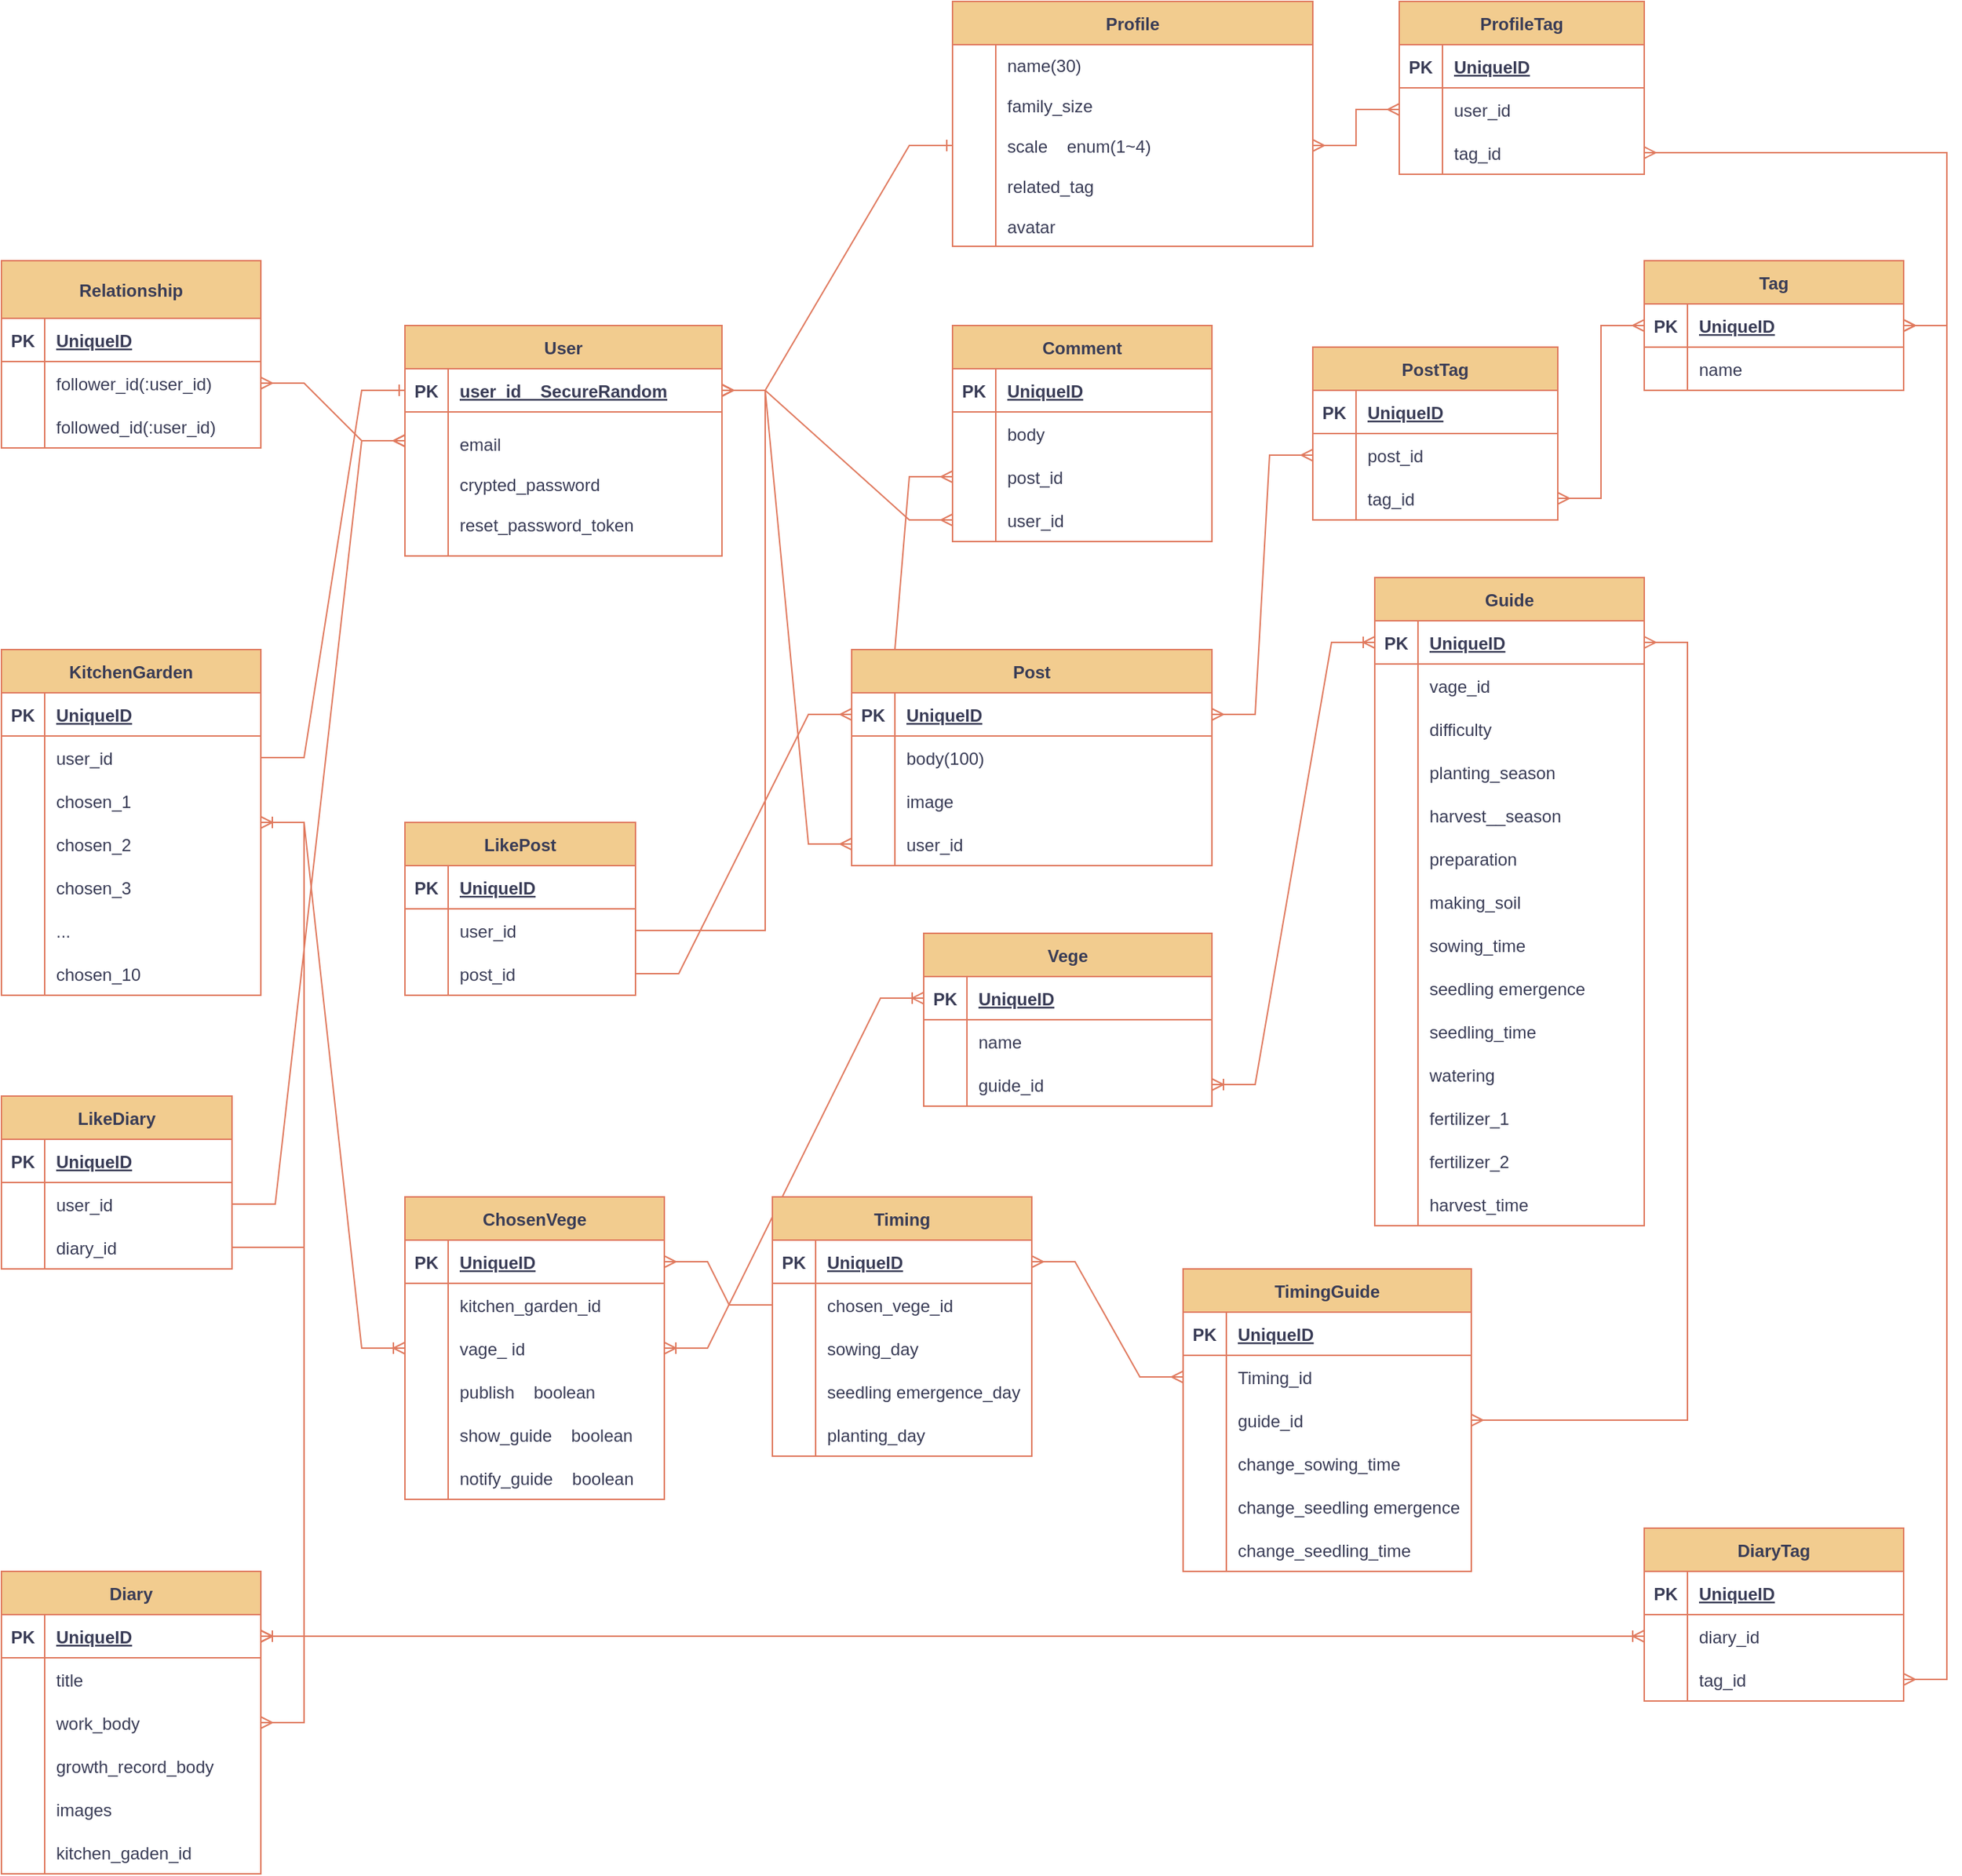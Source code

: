 <mxfile version="20.8.5" type="github">
  <diagram id="R2lEEEUBdFMjLlhIrx00" name="Page-1">
    <mxGraphModel dx="6144" dy="795" grid="1" gridSize="10" guides="1" tooltips="1" connect="1" arrows="1" fold="1" page="1" pageScale="1" pageWidth="1169" pageHeight="1654" math="0" shadow="0" extFonts="Permanent Marker^https://fonts.googleapis.com/css?family=Permanent+Marker">
      <root>
        <mxCell id="0" />
        <mxCell id="1" parent="0" />
        <mxCell id="C-vyLk0tnHw3VtMMgP7b-2" value="Profile" style="shape=table;startSize=30;container=1;collapsible=1;childLayout=tableLayout;fixedRows=1;rowLines=0;fontStyle=1;align=center;resizeLast=1;labelBackgroundColor=none;fillColor=#F2CC8F;strokeColor=#E07A5F;fontColor=#393C56;" parent="1" vertex="1">
          <mxGeometry x="-3980" y="180" width="250" height="170" as="geometry">
            <mxRectangle x="450" y="120" width="70" height="30" as="alternateBounds" />
          </mxGeometry>
        </mxCell>
        <mxCell id="C-vyLk0tnHw3VtMMgP7b-6" value="" style="shape=partialRectangle;collapsible=0;dropTarget=0;pointerEvents=0;fillColor=none;points=[[0,0.5],[1,0.5]];portConstraint=eastwest;top=0;left=0;right=0;bottom=0;labelBackgroundColor=none;strokeColor=#E07A5F;fontColor=#393C56;" parent="C-vyLk0tnHw3VtMMgP7b-2" vertex="1">
          <mxGeometry y="30" width="250" height="140" as="geometry" />
        </mxCell>
        <mxCell id="C-vyLk0tnHw3VtMMgP7b-7" value="" style="shape=partialRectangle;overflow=hidden;connectable=0;fillColor=none;top=0;left=0;bottom=0;right=0;labelBackgroundColor=none;strokeColor=#E07A5F;fontColor=#393C56;" parent="C-vyLk0tnHw3VtMMgP7b-6" vertex="1">
          <mxGeometry width="30" height="140" as="geometry">
            <mxRectangle width="30" height="140" as="alternateBounds" />
          </mxGeometry>
        </mxCell>
        <mxCell id="C-vyLk0tnHw3VtMMgP7b-8" value="name(30)&#xa;&#xa;family_size&#xa;&#xa;scale    enum(1~4)&#xa;&#xa;related_tag&#xa;&#xa;avatar" style="shape=partialRectangle;overflow=hidden;connectable=0;fillColor=none;top=0;left=0;bottom=0;right=0;align=left;spacingLeft=6;labelBackgroundColor=none;strokeColor=#E07A5F;fontColor=#393C56;fontStyle=0" parent="C-vyLk0tnHw3VtMMgP7b-6" vertex="1">
          <mxGeometry x="30" width="220" height="140" as="geometry">
            <mxRectangle width="220" height="140" as="alternateBounds" />
          </mxGeometry>
        </mxCell>
        <mxCell id="C-vyLk0tnHw3VtMMgP7b-13" value="Post" style="shape=table;startSize=30;container=1;collapsible=1;childLayout=tableLayout;fixedRows=1;rowLines=0;fontStyle=1;align=center;resizeLast=1;labelBackgroundColor=none;fillColor=#F2CC8F;strokeColor=#E07A5F;fontColor=#393C56;" parent="1" vertex="1">
          <mxGeometry x="-4050" y="630" width="250" height="150" as="geometry" />
        </mxCell>
        <mxCell id="C-vyLk0tnHw3VtMMgP7b-14" value="" style="shape=partialRectangle;collapsible=0;dropTarget=0;pointerEvents=0;fillColor=none;points=[[0,0.5],[1,0.5]];portConstraint=eastwest;top=0;left=0;right=0;bottom=1;labelBackgroundColor=none;strokeColor=#E07A5F;fontColor=#393C56;" parent="C-vyLk0tnHw3VtMMgP7b-13" vertex="1">
          <mxGeometry y="30" width="250" height="30" as="geometry" />
        </mxCell>
        <mxCell id="C-vyLk0tnHw3VtMMgP7b-15" value="PK" style="shape=partialRectangle;overflow=hidden;connectable=0;fillColor=none;top=0;left=0;bottom=0;right=0;fontStyle=1;labelBackgroundColor=none;strokeColor=#E07A5F;fontColor=#393C56;" parent="C-vyLk0tnHw3VtMMgP7b-14" vertex="1">
          <mxGeometry width="30" height="30" as="geometry">
            <mxRectangle width="30" height="30" as="alternateBounds" />
          </mxGeometry>
        </mxCell>
        <mxCell id="C-vyLk0tnHw3VtMMgP7b-16" value="UniqueID" style="shape=partialRectangle;overflow=hidden;connectable=0;fillColor=none;top=0;left=0;bottom=0;right=0;align=left;spacingLeft=6;fontStyle=5;labelBackgroundColor=none;strokeColor=#E07A5F;fontColor=#393C56;" parent="C-vyLk0tnHw3VtMMgP7b-14" vertex="1">
          <mxGeometry x="30" width="220" height="30" as="geometry">
            <mxRectangle width="220" height="30" as="alternateBounds" />
          </mxGeometry>
        </mxCell>
        <mxCell id="r4JHQw7CceE9-L-xb1N1-65" value="" style="shape=tableRow;horizontal=0;startSize=0;swimlaneHead=0;swimlaneBody=0;fillColor=none;collapsible=0;dropTarget=0;points=[[0,0.5],[1,0.5]];portConstraint=eastwest;top=0;left=0;right=0;bottom=0;labelBackgroundColor=none;strokeColor=#E07A5F;fontColor=#393C56;" parent="C-vyLk0tnHw3VtMMgP7b-13" vertex="1">
          <mxGeometry y="60" width="250" height="30" as="geometry" />
        </mxCell>
        <mxCell id="r4JHQw7CceE9-L-xb1N1-66" value="" style="shape=partialRectangle;connectable=0;fillColor=none;top=0;left=0;bottom=0;right=0;editable=1;overflow=hidden;labelBackgroundColor=none;strokeColor=#E07A5F;fontColor=#393C56;" parent="r4JHQw7CceE9-L-xb1N1-65" vertex="1">
          <mxGeometry width="30" height="30" as="geometry">
            <mxRectangle width="30" height="30" as="alternateBounds" />
          </mxGeometry>
        </mxCell>
        <mxCell id="r4JHQw7CceE9-L-xb1N1-67" value="body(100)" style="shape=partialRectangle;connectable=0;fillColor=none;top=0;left=0;bottom=0;right=0;align=left;spacingLeft=6;overflow=hidden;labelBackgroundColor=none;strokeColor=#E07A5F;fontColor=#393C56;" parent="r4JHQw7CceE9-L-xb1N1-65" vertex="1">
          <mxGeometry x="30" width="220" height="30" as="geometry">
            <mxRectangle width="220" height="30" as="alternateBounds" />
          </mxGeometry>
        </mxCell>
        <mxCell id="r4JHQw7CceE9-L-xb1N1-71" value="" style="shape=tableRow;horizontal=0;startSize=0;swimlaneHead=0;swimlaneBody=0;fillColor=none;collapsible=0;dropTarget=0;points=[[0,0.5],[1,0.5]];portConstraint=eastwest;top=0;left=0;right=0;bottom=0;labelBackgroundColor=none;strokeColor=#E07A5F;fontColor=#393C56;" parent="C-vyLk0tnHw3VtMMgP7b-13" vertex="1">
          <mxGeometry y="90" width="250" height="30" as="geometry" />
        </mxCell>
        <mxCell id="r4JHQw7CceE9-L-xb1N1-72" value="" style="shape=partialRectangle;connectable=0;fillColor=none;top=0;left=0;bottom=0;right=0;editable=1;overflow=hidden;labelBackgroundColor=none;strokeColor=#E07A5F;fontColor=#393C56;" parent="r4JHQw7CceE9-L-xb1N1-71" vertex="1">
          <mxGeometry width="30" height="30" as="geometry">
            <mxRectangle width="30" height="30" as="alternateBounds" />
          </mxGeometry>
        </mxCell>
        <mxCell id="r4JHQw7CceE9-L-xb1N1-73" value="image" style="shape=partialRectangle;connectable=0;fillColor=none;top=0;left=0;bottom=0;right=0;align=left;spacingLeft=6;overflow=hidden;labelBackgroundColor=none;strokeColor=#E07A5F;fontColor=#393C56;" parent="r4JHQw7CceE9-L-xb1N1-71" vertex="1">
          <mxGeometry x="30" width="220" height="30" as="geometry">
            <mxRectangle width="220" height="30" as="alternateBounds" />
          </mxGeometry>
        </mxCell>
        <mxCell id="r4JHQw7CceE9-L-xb1N1-68" value="" style="shape=tableRow;horizontal=0;startSize=0;swimlaneHead=0;swimlaneBody=0;fillColor=none;collapsible=0;dropTarget=0;points=[[0,0.5],[1,0.5]];portConstraint=eastwest;top=0;left=0;right=0;bottom=0;labelBackgroundColor=none;strokeColor=#E07A5F;fontColor=#393C56;" parent="C-vyLk0tnHw3VtMMgP7b-13" vertex="1">
          <mxGeometry y="120" width="250" height="30" as="geometry" />
        </mxCell>
        <mxCell id="r4JHQw7CceE9-L-xb1N1-69" value="" style="shape=partialRectangle;connectable=0;fillColor=none;top=0;left=0;bottom=0;right=0;editable=1;overflow=hidden;labelBackgroundColor=none;strokeColor=#E07A5F;fontColor=#393C56;" parent="r4JHQw7CceE9-L-xb1N1-68" vertex="1">
          <mxGeometry width="30" height="30" as="geometry">
            <mxRectangle width="30" height="30" as="alternateBounds" />
          </mxGeometry>
        </mxCell>
        <mxCell id="r4JHQw7CceE9-L-xb1N1-70" value="user_id" style="shape=partialRectangle;connectable=0;fillColor=none;top=0;left=0;bottom=0;right=0;align=left;spacingLeft=6;overflow=hidden;labelBackgroundColor=none;strokeColor=#E07A5F;fontColor=#393C56;" parent="r4JHQw7CceE9-L-xb1N1-68" vertex="1">
          <mxGeometry x="30" width="220" height="30" as="geometry">
            <mxRectangle width="220" height="30" as="alternateBounds" />
          </mxGeometry>
        </mxCell>
        <mxCell id="C-vyLk0tnHw3VtMMgP7b-23" value="User" style="shape=table;startSize=30;container=1;collapsible=1;childLayout=tableLayout;fixedRows=1;rowLines=0;fontStyle=1;align=center;resizeLast=1;labelBackgroundColor=none;fillColor=#F2CC8F;strokeColor=#E07A5F;fontColor=#393C56;" parent="1" vertex="1">
          <mxGeometry x="-4360" y="405" width="220" height="160" as="geometry" />
        </mxCell>
        <mxCell id="C-vyLk0tnHw3VtMMgP7b-24" value="" style="shape=partialRectangle;collapsible=0;dropTarget=0;pointerEvents=0;fillColor=none;points=[[0,0.5],[1,0.5]];portConstraint=eastwest;top=0;left=0;right=0;bottom=1;labelBackgroundColor=none;strokeColor=#E07A5F;fontColor=#393C56;" parent="C-vyLk0tnHw3VtMMgP7b-23" vertex="1">
          <mxGeometry y="30" width="220" height="30" as="geometry" />
        </mxCell>
        <mxCell id="C-vyLk0tnHw3VtMMgP7b-25" value="PK" style="shape=partialRectangle;overflow=hidden;connectable=0;fillColor=none;top=0;left=0;bottom=0;right=0;fontStyle=1;labelBackgroundColor=none;strokeColor=#E07A5F;fontColor=#393C56;" parent="C-vyLk0tnHw3VtMMgP7b-24" vertex="1">
          <mxGeometry width="30" height="30" as="geometry">
            <mxRectangle width="30" height="30" as="alternateBounds" />
          </mxGeometry>
        </mxCell>
        <mxCell id="C-vyLk0tnHw3VtMMgP7b-26" value="user_id    SecureRandom" style="shape=partialRectangle;overflow=hidden;connectable=0;fillColor=none;top=0;left=0;bottom=0;right=0;align=left;spacingLeft=6;fontStyle=5;labelBackgroundColor=none;strokeColor=#E07A5F;fontColor=#393C56;" parent="C-vyLk0tnHw3VtMMgP7b-24" vertex="1">
          <mxGeometry x="30" width="190" height="30" as="geometry">
            <mxRectangle width="190" height="30" as="alternateBounds" />
          </mxGeometry>
        </mxCell>
        <mxCell id="C-vyLk0tnHw3VtMMgP7b-27" value="" style="shape=partialRectangle;collapsible=0;dropTarget=0;pointerEvents=0;fillColor=none;points=[[0,0.5],[1,0.5]];portConstraint=eastwest;top=0;left=0;right=0;bottom=0;labelBackgroundColor=none;strokeColor=#E07A5F;fontColor=#393C56;" parent="C-vyLk0tnHw3VtMMgP7b-23" vertex="1">
          <mxGeometry y="60" width="220" height="100" as="geometry" />
        </mxCell>
        <mxCell id="C-vyLk0tnHw3VtMMgP7b-28" value="" style="shape=partialRectangle;overflow=hidden;connectable=0;fillColor=none;top=0;left=0;bottom=0;right=0;labelBackgroundColor=none;strokeColor=#E07A5F;fontColor=#393C56;" parent="C-vyLk0tnHw3VtMMgP7b-27" vertex="1">
          <mxGeometry width="30" height="100" as="geometry">
            <mxRectangle width="30" height="100" as="alternateBounds" />
          </mxGeometry>
        </mxCell>
        <mxCell id="C-vyLk0tnHw3VtMMgP7b-29" value="email&#xa;&#xa;crypted_password&#xa;&#xa;reset_password_token" style="shape=partialRectangle;overflow=hidden;connectable=0;fillColor=none;top=0;left=0;bottom=0;right=0;align=left;spacingLeft=6;labelBackgroundColor=none;strokeColor=#E07A5F;fontColor=#393C56;" parent="C-vyLk0tnHw3VtMMgP7b-27" vertex="1">
          <mxGeometry x="30" width="190" height="100" as="geometry">
            <mxRectangle width="190" height="100" as="alternateBounds" />
          </mxGeometry>
        </mxCell>
        <mxCell id="ZYIYy0xiS1JpbG7LHLAk-3" value="Comment" style="shape=table;startSize=30;container=1;collapsible=1;childLayout=tableLayout;fixedRows=1;rowLines=0;fontStyle=1;align=center;resizeLast=1;fillColor=#F2CC8F;strokeColor=#E07A5F;labelBackgroundColor=none;fontColor=#393C56;" parent="1" vertex="1">
          <mxGeometry x="-3980" y="405" width="180" height="150" as="geometry" />
        </mxCell>
        <mxCell id="ZYIYy0xiS1JpbG7LHLAk-4" value="" style="shape=tableRow;horizontal=0;startSize=0;swimlaneHead=0;swimlaneBody=0;fillColor=none;collapsible=0;dropTarget=0;points=[[0,0.5],[1,0.5]];portConstraint=eastwest;top=0;left=0;right=0;bottom=1;labelBackgroundColor=none;strokeColor=#E07A5F;fontColor=#393C56;" parent="ZYIYy0xiS1JpbG7LHLAk-3" vertex="1">
          <mxGeometry y="30" width="180" height="30" as="geometry" />
        </mxCell>
        <mxCell id="ZYIYy0xiS1JpbG7LHLAk-5" value="PK" style="shape=partialRectangle;connectable=0;fillColor=none;top=0;left=0;bottom=0;right=0;fontStyle=1;overflow=hidden;labelBackgroundColor=none;strokeColor=#E07A5F;fontColor=#393C56;" parent="ZYIYy0xiS1JpbG7LHLAk-4" vertex="1">
          <mxGeometry width="30" height="30" as="geometry">
            <mxRectangle width="30" height="30" as="alternateBounds" />
          </mxGeometry>
        </mxCell>
        <mxCell id="ZYIYy0xiS1JpbG7LHLAk-6" value="UniqueID" style="shape=partialRectangle;connectable=0;fillColor=none;top=0;left=0;bottom=0;right=0;align=left;spacingLeft=6;fontStyle=5;overflow=hidden;labelBackgroundColor=none;strokeColor=#E07A5F;fontColor=#393C56;" parent="ZYIYy0xiS1JpbG7LHLAk-4" vertex="1">
          <mxGeometry x="30" width="150" height="30" as="geometry">
            <mxRectangle width="150" height="30" as="alternateBounds" />
          </mxGeometry>
        </mxCell>
        <mxCell id="r4JHQw7CceE9-L-xb1N1-50" value="" style="shape=tableRow;horizontal=0;startSize=0;swimlaneHead=0;swimlaneBody=0;fillColor=none;collapsible=0;dropTarget=0;points=[[0,0.5],[1,0.5]];portConstraint=eastwest;top=0;left=0;right=0;bottom=0;labelBackgroundColor=none;strokeColor=#E07A5F;fontColor=#393C56;" parent="ZYIYy0xiS1JpbG7LHLAk-3" vertex="1">
          <mxGeometry y="60" width="180" height="30" as="geometry" />
        </mxCell>
        <mxCell id="r4JHQw7CceE9-L-xb1N1-51" value="" style="shape=partialRectangle;connectable=0;fillColor=none;top=0;left=0;bottom=0;right=0;editable=1;overflow=hidden;labelBackgroundColor=none;strokeColor=#E07A5F;fontColor=#393C56;" parent="r4JHQw7CceE9-L-xb1N1-50" vertex="1">
          <mxGeometry width="30" height="30" as="geometry">
            <mxRectangle width="30" height="30" as="alternateBounds" />
          </mxGeometry>
        </mxCell>
        <mxCell id="r4JHQw7CceE9-L-xb1N1-52" value="body" style="shape=partialRectangle;connectable=0;fillColor=none;top=0;left=0;bottom=0;right=0;align=left;spacingLeft=6;overflow=hidden;labelBackgroundColor=none;strokeColor=#E07A5F;fontColor=#393C56;" parent="r4JHQw7CceE9-L-xb1N1-50" vertex="1">
          <mxGeometry x="30" width="150" height="30" as="geometry">
            <mxRectangle width="150" height="30" as="alternateBounds" />
          </mxGeometry>
        </mxCell>
        <mxCell id="r4JHQw7CceE9-L-xb1N1-53" value="" style="shape=tableRow;horizontal=0;startSize=0;swimlaneHead=0;swimlaneBody=0;fillColor=none;collapsible=0;dropTarget=0;points=[[0,0.5],[1,0.5]];portConstraint=eastwest;top=0;left=0;right=0;bottom=0;labelBackgroundColor=none;strokeColor=#E07A5F;fontColor=#393C56;" parent="ZYIYy0xiS1JpbG7LHLAk-3" vertex="1">
          <mxGeometry y="90" width="180" height="30" as="geometry" />
        </mxCell>
        <mxCell id="r4JHQw7CceE9-L-xb1N1-54" value="" style="shape=partialRectangle;connectable=0;fillColor=none;top=0;left=0;bottom=0;right=0;editable=1;overflow=hidden;labelBackgroundColor=none;strokeColor=#E07A5F;fontColor=#393C56;" parent="r4JHQw7CceE9-L-xb1N1-53" vertex="1">
          <mxGeometry width="30" height="30" as="geometry">
            <mxRectangle width="30" height="30" as="alternateBounds" />
          </mxGeometry>
        </mxCell>
        <mxCell id="r4JHQw7CceE9-L-xb1N1-55" value="post_id" style="shape=partialRectangle;connectable=0;fillColor=none;top=0;left=0;bottom=0;right=0;align=left;spacingLeft=6;overflow=hidden;labelBackgroundColor=none;strokeColor=#E07A5F;fontColor=#393C56;" parent="r4JHQw7CceE9-L-xb1N1-53" vertex="1">
          <mxGeometry x="30" width="150" height="30" as="geometry">
            <mxRectangle width="150" height="30" as="alternateBounds" />
          </mxGeometry>
        </mxCell>
        <mxCell id="r4JHQw7CceE9-L-xb1N1-56" value="" style="shape=tableRow;horizontal=0;startSize=0;swimlaneHead=0;swimlaneBody=0;fillColor=none;collapsible=0;dropTarget=0;points=[[0,0.5],[1,0.5]];portConstraint=eastwest;top=0;left=0;right=0;bottom=0;labelBackgroundColor=none;strokeColor=#E07A5F;fontColor=#393C56;" parent="ZYIYy0xiS1JpbG7LHLAk-3" vertex="1">
          <mxGeometry y="120" width="180" height="30" as="geometry" />
        </mxCell>
        <mxCell id="r4JHQw7CceE9-L-xb1N1-57" value="" style="shape=partialRectangle;connectable=0;fillColor=none;top=0;left=0;bottom=0;right=0;editable=1;overflow=hidden;labelBackgroundColor=none;strokeColor=#E07A5F;fontColor=#393C56;" parent="r4JHQw7CceE9-L-xb1N1-56" vertex="1">
          <mxGeometry width="30" height="30" as="geometry">
            <mxRectangle width="30" height="30" as="alternateBounds" />
          </mxGeometry>
        </mxCell>
        <mxCell id="r4JHQw7CceE9-L-xb1N1-58" value="user_id" style="shape=partialRectangle;connectable=0;fillColor=none;top=0;left=0;bottom=0;right=0;align=left;spacingLeft=6;overflow=hidden;labelBackgroundColor=none;strokeColor=#E07A5F;fontColor=#393C56;" parent="r4JHQw7CceE9-L-xb1N1-56" vertex="1">
          <mxGeometry x="30" width="150" height="30" as="geometry">
            <mxRectangle width="150" height="30" as="alternateBounds" />
          </mxGeometry>
        </mxCell>
        <mxCell id="ZYIYy0xiS1JpbG7LHLAk-20" value="Relationship" style="shape=table;startSize=40;container=1;collapsible=1;childLayout=tableLayout;fixedRows=1;rowLines=0;fontStyle=1;align=center;resizeLast=1;fillColor=#F2CC8F;strokeColor=#E07A5F;labelBackgroundColor=none;fontColor=#393C56;" parent="1" vertex="1">
          <mxGeometry x="-4640" y="360" width="180" height="130" as="geometry" />
        </mxCell>
        <mxCell id="ZYIYy0xiS1JpbG7LHLAk-21" value="" style="shape=tableRow;horizontal=0;startSize=0;swimlaneHead=0;swimlaneBody=0;fillColor=none;collapsible=0;dropTarget=0;points=[[0,0.5],[1,0.5]];portConstraint=eastwest;top=0;left=0;right=0;bottom=1;labelBackgroundColor=none;strokeColor=#E07A5F;fontColor=#393C56;" parent="ZYIYy0xiS1JpbG7LHLAk-20" vertex="1">
          <mxGeometry y="40" width="180" height="30" as="geometry" />
        </mxCell>
        <mxCell id="ZYIYy0xiS1JpbG7LHLAk-22" value="PK" style="shape=partialRectangle;connectable=0;fillColor=none;top=0;left=0;bottom=0;right=0;fontStyle=1;overflow=hidden;labelBackgroundColor=none;strokeColor=#E07A5F;fontColor=#393C56;" parent="ZYIYy0xiS1JpbG7LHLAk-21" vertex="1">
          <mxGeometry width="30" height="30" as="geometry">
            <mxRectangle width="30" height="30" as="alternateBounds" />
          </mxGeometry>
        </mxCell>
        <mxCell id="ZYIYy0xiS1JpbG7LHLAk-23" value="UniqueID" style="shape=partialRectangle;connectable=0;fillColor=none;top=0;left=0;bottom=0;right=0;align=left;spacingLeft=6;fontStyle=5;overflow=hidden;labelBackgroundColor=none;strokeColor=#E07A5F;fontColor=#393C56;" parent="ZYIYy0xiS1JpbG7LHLAk-21" vertex="1">
          <mxGeometry x="30" width="150" height="30" as="geometry">
            <mxRectangle width="150" height="30" as="alternateBounds" />
          </mxGeometry>
        </mxCell>
        <mxCell id="r4JHQw7CceE9-L-xb1N1-11" value="" style="shape=tableRow;horizontal=0;startSize=0;swimlaneHead=0;swimlaneBody=0;fillColor=none;collapsible=0;dropTarget=0;points=[[0,0.5],[1,0.5]];portConstraint=eastwest;top=0;left=0;right=0;bottom=0;labelBackgroundColor=none;strokeColor=#E07A5F;fontColor=#393C56;" parent="ZYIYy0xiS1JpbG7LHLAk-20" vertex="1">
          <mxGeometry y="70" width="180" height="30" as="geometry" />
        </mxCell>
        <mxCell id="r4JHQw7CceE9-L-xb1N1-12" value="" style="shape=partialRectangle;connectable=0;fillColor=none;top=0;left=0;bottom=0;right=0;editable=1;overflow=hidden;labelBackgroundColor=none;strokeColor=#E07A5F;fontColor=#393C56;" parent="r4JHQw7CceE9-L-xb1N1-11" vertex="1">
          <mxGeometry width="30" height="30" as="geometry">
            <mxRectangle width="30" height="30" as="alternateBounds" />
          </mxGeometry>
        </mxCell>
        <mxCell id="r4JHQw7CceE9-L-xb1N1-13" value="follower_id(:user_id)" style="shape=partialRectangle;connectable=0;fillColor=none;top=0;left=0;bottom=0;right=0;align=left;spacingLeft=6;overflow=hidden;labelBackgroundColor=none;strokeColor=#E07A5F;fontColor=#393C56;" parent="r4JHQw7CceE9-L-xb1N1-11" vertex="1">
          <mxGeometry x="30" width="150" height="30" as="geometry">
            <mxRectangle width="150" height="30" as="alternateBounds" />
          </mxGeometry>
        </mxCell>
        <mxCell id="r4JHQw7CceE9-L-xb1N1-35" value="" style="shape=tableRow;horizontal=0;startSize=0;swimlaneHead=0;swimlaneBody=0;fillColor=none;collapsible=0;dropTarget=0;points=[[0,0.5],[1,0.5]];portConstraint=eastwest;top=0;left=0;right=0;bottom=0;labelBackgroundColor=none;strokeColor=#E07A5F;fontColor=#393C56;" parent="ZYIYy0xiS1JpbG7LHLAk-20" vertex="1">
          <mxGeometry y="100" width="180" height="30" as="geometry" />
        </mxCell>
        <mxCell id="r4JHQw7CceE9-L-xb1N1-36" value="" style="shape=partialRectangle;connectable=0;fillColor=none;top=0;left=0;bottom=0;right=0;editable=1;overflow=hidden;labelBackgroundColor=none;strokeColor=#E07A5F;fontColor=#393C56;" parent="r4JHQw7CceE9-L-xb1N1-35" vertex="1">
          <mxGeometry width="30" height="30" as="geometry">
            <mxRectangle width="30" height="30" as="alternateBounds" />
          </mxGeometry>
        </mxCell>
        <mxCell id="r4JHQw7CceE9-L-xb1N1-37" value="followed_id(:user_id)" style="shape=partialRectangle;connectable=0;fillColor=none;top=0;left=0;bottom=0;right=0;align=left;spacingLeft=6;overflow=hidden;labelBackgroundColor=none;strokeColor=#E07A5F;fontColor=#393C56;" parent="r4JHQw7CceE9-L-xb1N1-35" vertex="1">
          <mxGeometry x="30" width="150" height="30" as="geometry">
            <mxRectangle width="150" height="30" as="alternateBounds" />
          </mxGeometry>
        </mxCell>
        <mxCell id="ZYIYy0xiS1JpbG7LHLAk-49" value="KitchenGarden" style="shape=table;startSize=30;container=1;collapsible=1;childLayout=tableLayout;fixedRows=1;rowLines=0;fontStyle=1;align=center;resizeLast=1;labelBackgroundColor=none;fillColor=#F2CC8F;strokeColor=#E07A5F;fontColor=#393C56;" parent="1" vertex="1">
          <mxGeometry x="-4640" y="630" width="180" height="240" as="geometry">
            <mxRectangle x="-4600" y="570" width="130" height="30" as="alternateBounds" />
          </mxGeometry>
        </mxCell>
        <mxCell id="ZYIYy0xiS1JpbG7LHLAk-50" value="" style="shape=tableRow;horizontal=0;startSize=0;swimlaneHead=0;swimlaneBody=0;fillColor=none;collapsible=0;dropTarget=0;points=[[0,0.5],[1,0.5]];portConstraint=eastwest;top=0;left=0;right=0;bottom=1;labelBackgroundColor=none;strokeColor=#E07A5F;fontColor=#393C56;" parent="ZYIYy0xiS1JpbG7LHLAk-49" vertex="1">
          <mxGeometry y="30" width="180" height="30" as="geometry" />
        </mxCell>
        <mxCell id="ZYIYy0xiS1JpbG7LHLAk-51" value="PK" style="shape=partialRectangle;connectable=0;fillColor=none;top=0;left=0;bottom=0;right=0;fontStyle=1;overflow=hidden;labelBackgroundColor=none;strokeColor=#E07A5F;fontColor=#393C56;" parent="ZYIYy0xiS1JpbG7LHLAk-50" vertex="1">
          <mxGeometry width="30" height="30" as="geometry">
            <mxRectangle width="30" height="30" as="alternateBounds" />
          </mxGeometry>
        </mxCell>
        <mxCell id="ZYIYy0xiS1JpbG7LHLAk-52" value="UniqueID" style="shape=partialRectangle;connectable=0;fillColor=none;top=0;left=0;bottom=0;right=0;align=left;spacingLeft=6;fontStyle=5;overflow=hidden;labelBackgroundColor=none;strokeColor=#E07A5F;fontColor=#393C56;" parent="ZYIYy0xiS1JpbG7LHLAk-50" vertex="1">
          <mxGeometry x="30" width="150" height="30" as="geometry">
            <mxRectangle width="150" height="30" as="alternateBounds" />
          </mxGeometry>
        </mxCell>
        <mxCell id="ZYIYy0xiS1JpbG7LHLAk-53" value="" style="shape=tableRow;horizontal=0;startSize=0;swimlaneHead=0;swimlaneBody=0;fillColor=none;collapsible=0;dropTarget=0;points=[[0,0.5],[1,0.5]];portConstraint=eastwest;top=0;left=0;right=0;bottom=0;labelBackgroundColor=none;strokeColor=#E07A5F;fontColor=#393C56;" parent="ZYIYy0xiS1JpbG7LHLAk-49" vertex="1">
          <mxGeometry y="60" width="180" height="30" as="geometry" />
        </mxCell>
        <mxCell id="ZYIYy0xiS1JpbG7LHLAk-54" value="" style="shape=partialRectangle;connectable=0;fillColor=none;top=0;left=0;bottom=0;right=0;editable=1;overflow=hidden;labelBackgroundColor=none;strokeColor=#E07A5F;fontColor=#393C56;" parent="ZYIYy0xiS1JpbG7LHLAk-53" vertex="1">
          <mxGeometry width="30" height="30" as="geometry">
            <mxRectangle width="30" height="30" as="alternateBounds" />
          </mxGeometry>
        </mxCell>
        <mxCell id="ZYIYy0xiS1JpbG7LHLAk-55" value="user_id" style="shape=partialRectangle;connectable=0;fillColor=none;top=0;left=0;bottom=0;right=0;align=left;spacingLeft=6;overflow=hidden;labelBackgroundColor=none;strokeColor=#E07A5F;fontColor=#393C56;" parent="ZYIYy0xiS1JpbG7LHLAk-53" vertex="1">
          <mxGeometry x="30" width="150" height="30" as="geometry">
            <mxRectangle width="150" height="30" as="alternateBounds" />
          </mxGeometry>
        </mxCell>
        <mxCell id="ZYIYy0xiS1JpbG7LHLAk-56" value="" style="shape=tableRow;horizontal=0;startSize=0;swimlaneHead=0;swimlaneBody=0;fillColor=none;collapsible=0;dropTarget=0;points=[[0,0.5],[1,0.5]];portConstraint=eastwest;top=0;left=0;right=0;bottom=0;labelBackgroundColor=none;strokeColor=#E07A5F;fontColor=#393C56;" parent="ZYIYy0xiS1JpbG7LHLAk-49" vertex="1">
          <mxGeometry y="90" width="180" height="30" as="geometry" />
        </mxCell>
        <mxCell id="ZYIYy0xiS1JpbG7LHLAk-57" value="" style="shape=partialRectangle;connectable=0;fillColor=none;top=0;left=0;bottom=0;right=0;editable=1;overflow=hidden;labelBackgroundColor=none;strokeColor=#E07A5F;fontColor=#393C56;" parent="ZYIYy0xiS1JpbG7LHLAk-56" vertex="1">
          <mxGeometry width="30" height="30" as="geometry">
            <mxRectangle width="30" height="30" as="alternateBounds" />
          </mxGeometry>
        </mxCell>
        <mxCell id="ZYIYy0xiS1JpbG7LHLAk-58" value="chosen_1" style="shape=partialRectangle;connectable=0;fillColor=none;top=0;left=0;bottom=0;right=0;align=left;spacingLeft=6;overflow=hidden;fontStyle=0;labelBackgroundColor=none;strokeColor=#E07A5F;fontColor=#393C56;" parent="ZYIYy0xiS1JpbG7LHLAk-56" vertex="1">
          <mxGeometry x="30" width="150" height="30" as="geometry">
            <mxRectangle width="150" height="30" as="alternateBounds" />
          </mxGeometry>
        </mxCell>
        <mxCell id="r4JHQw7CceE9-L-xb1N1-396" value="" style="shape=tableRow;horizontal=0;startSize=0;swimlaneHead=0;swimlaneBody=0;fillColor=none;collapsible=0;dropTarget=0;points=[[0,0.5],[1,0.5]];portConstraint=eastwest;top=0;left=0;right=0;bottom=0;labelBackgroundColor=none;strokeColor=#E07A5F;fontColor=#393C56;" parent="ZYIYy0xiS1JpbG7LHLAk-49" vertex="1">
          <mxGeometry y="120" width="180" height="30" as="geometry" />
        </mxCell>
        <mxCell id="r4JHQw7CceE9-L-xb1N1-397" value="" style="shape=partialRectangle;connectable=0;fillColor=none;top=0;left=0;bottom=0;right=0;editable=1;overflow=hidden;labelBackgroundColor=none;strokeColor=#E07A5F;fontColor=#393C56;" parent="r4JHQw7CceE9-L-xb1N1-396" vertex="1">
          <mxGeometry width="30" height="30" as="geometry">
            <mxRectangle width="30" height="30" as="alternateBounds" />
          </mxGeometry>
        </mxCell>
        <mxCell id="r4JHQw7CceE9-L-xb1N1-398" value="chosen_2" style="shape=partialRectangle;connectable=0;fillColor=none;top=0;left=0;bottom=0;right=0;align=left;spacingLeft=6;overflow=hidden;fontStyle=0;labelBackgroundColor=none;strokeColor=#E07A5F;fontColor=#393C56;" parent="r4JHQw7CceE9-L-xb1N1-396" vertex="1">
          <mxGeometry x="30" width="150" height="30" as="geometry">
            <mxRectangle width="150" height="30" as="alternateBounds" />
          </mxGeometry>
        </mxCell>
        <mxCell id="r4JHQw7CceE9-L-xb1N1-399" value="" style="shape=tableRow;horizontal=0;startSize=0;swimlaneHead=0;swimlaneBody=0;fillColor=none;collapsible=0;dropTarget=0;points=[[0,0.5],[1,0.5]];portConstraint=eastwest;top=0;left=0;right=0;bottom=0;labelBackgroundColor=none;strokeColor=#E07A5F;fontColor=#393C56;" parent="ZYIYy0xiS1JpbG7LHLAk-49" vertex="1">
          <mxGeometry y="150" width="180" height="30" as="geometry" />
        </mxCell>
        <mxCell id="r4JHQw7CceE9-L-xb1N1-400" value="" style="shape=partialRectangle;connectable=0;fillColor=none;top=0;left=0;bottom=0;right=0;editable=1;overflow=hidden;labelBackgroundColor=none;strokeColor=#E07A5F;fontColor=#393C56;" parent="r4JHQw7CceE9-L-xb1N1-399" vertex="1">
          <mxGeometry width="30" height="30" as="geometry">
            <mxRectangle width="30" height="30" as="alternateBounds" />
          </mxGeometry>
        </mxCell>
        <mxCell id="r4JHQw7CceE9-L-xb1N1-401" value="chosen_3" style="shape=partialRectangle;connectable=0;fillColor=none;top=0;left=0;bottom=0;right=0;align=left;spacingLeft=6;overflow=hidden;fontStyle=0;labelBackgroundColor=none;strokeColor=#E07A5F;fontColor=#393C56;" parent="r4JHQw7CceE9-L-xb1N1-399" vertex="1">
          <mxGeometry x="30" width="150" height="30" as="geometry">
            <mxRectangle width="150" height="30" as="alternateBounds" />
          </mxGeometry>
        </mxCell>
        <mxCell id="r4JHQw7CceE9-L-xb1N1-453" value="" style="shape=tableRow;horizontal=0;startSize=0;swimlaneHead=0;swimlaneBody=0;fillColor=none;collapsible=0;dropTarget=0;points=[[0,0.5],[1,0.5]];portConstraint=eastwest;top=0;left=0;right=0;bottom=0;strokeColor=#E07A5F;fontColor=#393C56;labelBackgroundColor=none;" parent="ZYIYy0xiS1JpbG7LHLAk-49" vertex="1">
          <mxGeometry y="180" width="180" height="30" as="geometry" />
        </mxCell>
        <mxCell id="r4JHQw7CceE9-L-xb1N1-454" value="" style="shape=partialRectangle;connectable=0;fillColor=none;top=0;left=0;bottom=0;right=0;editable=1;overflow=hidden;strokeColor=#E07A5F;fontColor=#393C56;labelBackgroundColor=none;" parent="r4JHQw7CceE9-L-xb1N1-453" vertex="1">
          <mxGeometry width="30" height="30" as="geometry">
            <mxRectangle width="30" height="30" as="alternateBounds" />
          </mxGeometry>
        </mxCell>
        <mxCell id="r4JHQw7CceE9-L-xb1N1-455" value="..." style="shape=partialRectangle;connectable=0;fillColor=none;top=0;left=0;bottom=0;right=0;align=left;spacingLeft=6;overflow=hidden;strokeColor=#E07A5F;fontColor=#393C56;labelBackgroundColor=none;" parent="r4JHQw7CceE9-L-xb1N1-453" vertex="1">
          <mxGeometry x="30" width="150" height="30" as="geometry">
            <mxRectangle width="150" height="30" as="alternateBounds" />
          </mxGeometry>
        </mxCell>
        <mxCell id="r4JHQw7CceE9-L-xb1N1-456" value="" style="shape=tableRow;horizontal=0;startSize=0;swimlaneHead=0;swimlaneBody=0;fillColor=none;collapsible=0;dropTarget=0;points=[[0,0.5],[1,0.5]];portConstraint=eastwest;top=0;left=0;right=0;bottom=0;strokeColor=#E07A5F;fontColor=#393C56;labelBackgroundColor=none;" parent="ZYIYy0xiS1JpbG7LHLAk-49" vertex="1">
          <mxGeometry y="210" width="180" height="30" as="geometry" />
        </mxCell>
        <mxCell id="r4JHQw7CceE9-L-xb1N1-457" value="" style="shape=partialRectangle;connectable=0;fillColor=none;top=0;left=0;bottom=0;right=0;editable=1;overflow=hidden;strokeColor=#E07A5F;fontColor=#393C56;labelBackgroundColor=none;" parent="r4JHQw7CceE9-L-xb1N1-456" vertex="1">
          <mxGeometry width="30" height="30" as="geometry">
            <mxRectangle width="30" height="30" as="alternateBounds" />
          </mxGeometry>
        </mxCell>
        <mxCell id="r4JHQw7CceE9-L-xb1N1-458" value="chosen_10" style="shape=partialRectangle;connectable=0;fillColor=none;top=0;left=0;bottom=0;right=0;align=left;spacingLeft=6;overflow=hidden;strokeColor=#E07A5F;fontColor=#393C56;labelBackgroundColor=none;" parent="r4JHQw7CceE9-L-xb1N1-456" vertex="1">
          <mxGeometry x="30" width="150" height="30" as="geometry">
            <mxRectangle width="150" height="30" as="alternateBounds" />
          </mxGeometry>
        </mxCell>
        <mxCell id="ZYIYy0xiS1JpbG7LHLAk-62" value="ChosenVege" style="shape=table;startSize=30;container=1;collapsible=1;childLayout=tableLayout;fixedRows=1;rowLines=0;fontStyle=1;align=center;resizeLast=1;labelBackgroundColor=none;fillColor=#F2CC8F;strokeColor=#E07A5F;fontColor=#393C56;" parent="1" vertex="1">
          <mxGeometry x="-4360" y="1010" width="180" height="210" as="geometry">
            <mxRectangle x="430" y="480" width="150" height="30" as="alternateBounds" />
          </mxGeometry>
        </mxCell>
        <mxCell id="ZYIYy0xiS1JpbG7LHLAk-63" value="" style="shape=tableRow;horizontal=0;startSize=0;swimlaneHead=0;swimlaneBody=0;fillColor=none;collapsible=0;dropTarget=0;points=[[0,0.5],[1,0.5]];portConstraint=eastwest;top=0;left=0;right=0;bottom=1;labelBackgroundColor=none;strokeColor=#E07A5F;fontColor=#393C56;" parent="ZYIYy0xiS1JpbG7LHLAk-62" vertex="1">
          <mxGeometry y="30" width="180" height="30" as="geometry" />
        </mxCell>
        <mxCell id="ZYIYy0xiS1JpbG7LHLAk-64" value="PK" style="shape=partialRectangle;connectable=0;fillColor=none;top=0;left=0;bottom=0;right=0;fontStyle=1;overflow=hidden;labelBackgroundColor=none;strokeColor=#E07A5F;fontColor=#393C56;" parent="ZYIYy0xiS1JpbG7LHLAk-63" vertex="1">
          <mxGeometry width="30" height="30" as="geometry">
            <mxRectangle width="30" height="30" as="alternateBounds" />
          </mxGeometry>
        </mxCell>
        <mxCell id="ZYIYy0xiS1JpbG7LHLAk-65" value="UniqueID" style="shape=partialRectangle;connectable=0;fillColor=none;top=0;left=0;bottom=0;right=0;align=left;spacingLeft=6;fontStyle=5;overflow=hidden;labelBackgroundColor=none;strokeColor=#E07A5F;fontColor=#393C56;" parent="ZYIYy0xiS1JpbG7LHLAk-63" vertex="1">
          <mxGeometry x="30" width="150" height="30" as="geometry">
            <mxRectangle width="150" height="30" as="alternateBounds" />
          </mxGeometry>
        </mxCell>
        <mxCell id="ZYIYy0xiS1JpbG7LHLAk-66" value="" style="shape=tableRow;horizontal=0;startSize=0;swimlaneHead=0;swimlaneBody=0;fillColor=none;collapsible=0;dropTarget=0;points=[[0,0.5],[1,0.5]];portConstraint=eastwest;top=0;left=0;right=0;bottom=0;labelBackgroundColor=none;strokeColor=#E07A5F;fontColor=#393C56;" parent="ZYIYy0xiS1JpbG7LHLAk-62" vertex="1">
          <mxGeometry y="60" width="180" height="30" as="geometry" />
        </mxCell>
        <mxCell id="ZYIYy0xiS1JpbG7LHLAk-67" value="" style="shape=partialRectangle;connectable=0;fillColor=none;top=0;left=0;bottom=0;right=0;editable=1;overflow=hidden;labelBackgroundColor=none;strokeColor=#E07A5F;fontColor=#393C56;" parent="ZYIYy0xiS1JpbG7LHLAk-66" vertex="1">
          <mxGeometry width="30" height="30" as="geometry">
            <mxRectangle width="30" height="30" as="alternateBounds" />
          </mxGeometry>
        </mxCell>
        <mxCell id="ZYIYy0xiS1JpbG7LHLAk-68" value="kitchen_garden_id" style="shape=partialRectangle;connectable=0;fillColor=none;top=0;left=0;bottom=0;right=0;align=left;spacingLeft=6;overflow=hidden;labelBackgroundColor=none;strokeColor=#E07A5F;fontColor=#393C56;" parent="ZYIYy0xiS1JpbG7LHLAk-66" vertex="1">
          <mxGeometry x="30" width="150" height="30" as="geometry">
            <mxRectangle width="150" height="30" as="alternateBounds" />
          </mxGeometry>
        </mxCell>
        <mxCell id="ZYIYy0xiS1JpbG7LHLAk-69" value="" style="shape=tableRow;horizontal=0;startSize=0;swimlaneHead=0;swimlaneBody=0;fillColor=none;collapsible=0;dropTarget=0;points=[[0,0.5],[1,0.5]];portConstraint=eastwest;top=0;left=0;right=0;bottom=0;labelBackgroundColor=none;strokeColor=#E07A5F;fontColor=#393C56;" parent="ZYIYy0xiS1JpbG7LHLAk-62" vertex="1">
          <mxGeometry y="90" width="180" height="30" as="geometry" />
        </mxCell>
        <mxCell id="ZYIYy0xiS1JpbG7LHLAk-70" value="" style="shape=partialRectangle;connectable=0;fillColor=none;top=0;left=0;bottom=0;right=0;editable=1;overflow=hidden;labelBackgroundColor=none;strokeColor=#E07A5F;fontColor=#393C56;" parent="ZYIYy0xiS1JpbG7LHLAk-69" vertex="1">
          <mxGeometry width="30" height="30" as="geometry">
            <mxRectangle width="30" height="30" as="alternateBounds" />
          </mxGeometry>
        </mxCell>
        <mxCell id="ZYIYy0xiS1JpbG7LHLAk-71" value="vage_ id" style="shape=partialRectangle;connectable=0;fillColor=none;top=0;left=0;bottom=0;right=0;align=left;spacingLeft=6;overflow=hidden;labelBackgroundColor=none;strokeColor=#E07A5F;fontColor=#393C56;" parent="ZYIYy0xiS1JpbG7LHLAk-69" vertex="1">
          <mxGeometry x="30" width="150" height="30" as="geometry">
            <mxRectangle width="150" height="30" as="alternateBounds" />
          </mxGeometry>
        </mxCell>
        <mxCell id="r4JHQw7CceE9-L-xb1N1-270" value="" style="shape=tableRow;horizontal=0;startSize=0;swimlaneHead=0;swimlaneBody=0;fillColor=none;collapsible=0;dropTarget=0;points=[[0,0.5],[1,0.5]];portConstraint=eastwest;top=0;left=0;right=0;bottom=0;labelBackgroundColor=none;strokeColor=#E07A5F;fontColor=#393C56;" parent="ZYIYy0xiS1JpbG7LHLAk-62" vertex="1">
          <mxGeometry y="120" width="180" height="30" as="geometry" />
        </mxCell>
        <mxCell id="r4JHQw7CceE9-L-xb1N1-271" value="" style="shape=partialRectangle;connectable=0;fillColor=none;top=0;left=0;bottom=0;right=0;editable=1;overflow=hidden;labelBackgroundColor=none;strokeColor=#E07A5F;fontColor=#393C56;" parent="r4JHQw7CceE9-L-xb1N1-270" vertex="1">
          <mxGeometry width="30" height="30" as="geometry">
            <mxRectangle width="30" height="30" as="alternateBounds" />
          </mxGeometry>
        </mxCell>
        <mxCell id="r4JHQw7CceE9-L-xb1N1-272" value="publish    boolean" style="shape=partialRectangle;connectable=0;fillColor=none;top=0;left=0;bottom=0;right=0;align=left;spacingLeft=6;overflow=hidden;labelBackgroundColor=none;strokeColor=#E07A5F;fontColor=#393C56;" parent="r4JHQw7CceE9-L-xb1N1-270" vertex="1">
          <mxGeometry x="30" width="150" height="30" as="geometry">
            <mxRectangle width="150" height="30" as="alternateBounds" />
          </mxGeometry>
        </mxCell>
        <mxCell id="r4JHQw7CceE9-L-xb1N1-273" value="" style="shape=tableRow;horizontal=0;startSize=0;swimlaneHead=0;swimlaneBody=0;fillColor=none;collapsible=0;dropTarget=0;points=[[0,0.5],[1,0.5]];portConstraint=eastwest;top=0;left=0;right=0;bottom=0;labelBackgroundColor=none;strokeColor=#E07A5F;fontColor=#393C56;" parent="ZYIYy0xiS1JpbG7LHLAk-62" vertex="1">
          <mxGeometry y="150" width="180" height="30" as="geometry" />
        </mxCell>
        <mxCell id="r4JHQw7CceE9-L-xb1N1-274" value="" style="shape=partialRectangle;connectable=0;fillColor=none;top=0;left=0;bottom=0;right=0;editable=1;overflow=hidden;labelBackgroundColor=none;strokeColor=#E07A5F;fontColor=#393C56;" parent="r4JHQw7CceE9-L-xb1N1-273" vertex="1">
          <mxGeometry width="30" height="30" as="geometry">
            <mxRectangle width="30" height="30" as="alternateBounds" />
          </mxGeometry>
        </mxCell>
        <mxCell id="r4JHQw7CceE9-L-xb1N1-275" value="show_guide    boolean" style="shape=partialRectangle;connectable=0;fillColor=none;top=0;left=0;bottom=0;right=0;align=left;spacingLeft=6;overflow=hidden;labelBackgroundColor=none;strokeColor=#E07A5F;fontColor=#393C56;" parent="r4JHQw7CceE9-L-xb1N1-273" vertex="1">
          <mxGeometry x="30" width="150" height="30" as="geometry">
            <mxRectangle width="150" height="30" as="alternateBounds" />
          </mxGeometry>
        </mxCell>
        <mxCell id="r4JHQw7CceE9-L-xb1N1-276" value="" style="shape=tableRow;horizontal=0;startSize=0;swimlaneHead=0;swimlaneBody=0;fillColor=none;collapsible=0;dropTarget=0;points=[[0,0.5],[1,0.5]];portConstraint=eastwest;top=0;left=0;right=0;bottom=0;labelBackgroundColor=none;strokeColor=#E07A5F;fontColor=#393C56;" parent="ZYIYy0xiS1JpbG7LHLAk-62" vertex="1">
          <mxGeometry y="180" width="180" height="30" as="geometry" />
        </mxCell>
        <mxCell id="r4JHQw7CceE9-L-xb1N1-277" value="" style="shape=partialRectangle;connectable=0;fillColor=none;top=0;left=0;bottom=0;right=0;editable=1;overflow=hidden;labelBackgroundColor=none;strokeColor=#E07A5F;fontColor=#393C56;" parent="r4JHQw7CceE9-L-xb1N1-276" vertex="1">
          <mxGeometry width="30" height="30" as="geometry">
            <mxRectangle width="30" height="30" as="alternateBounds" />
          </mxGeometry>
        </mxCell>
        <mxCell id="r4JHQw7CceE9-L-xb1N1-278" value="notify_guide    boolean" style="shape=partialRectangle;connectable=0;fillColor=none;top=0;left=0;bottom=0;right=0;align=left;spacingLeft=6;overflow=hidden;labelBackgroundColor=none;strokeColor=#E07A5F;fontColor=#393C56;" parent="r4JHQw7CceE9-L-xb1N1-276" vertex="1">
          <mxGeometry x="30" width="150" height="30" as="geometry">
            <mxRectangle width="150" height="30" as="alternateBounds" />
          </mxGeometry>
        </mxCell>
        <mxCell id="ZYIYy0xiS1JpbG7LHLAk-76" value="Guide" style="shape=table;startSize=30;container=1;collapsible=1;childLayout=tableLayout;fixedRows=1;rowLines=0;fontStyle=1;align=center;resizeLast=1;labelBackgroundColor=none;fillColor=#F2CC8F;strokeColor=#E07A5F;fontColor=#393C56;" parent="1" vertex="1">
          <mxGeometry x="-3687" y="580" width="187" height="450" as="geometry" />
        </mxCell>
        <mxCell id="ZYIYy0xiS1JpbG7LHLAk-77" value="" style="shape=tableRow;horizontal=0;startSize=0;swimlaneHead=0;swimlaneBody=0;fillColor=none;collapsible=0;dropTarget=0;points=[[0,0.5],[1,0.5]];portConstraint=eastwest;top=0;left=0;right=0;bottom=1;labelBackgroundColor=none;strokeColor=#E07A5F;fontColor=#393C56;" parent="ZYIYy0xiS1JpbG7LHLAk-76" vertex="1">
          <mxGeometry y="30" width="187" height="30" as="geometry" />
        </mxCell>
        <mxCell id="ZYIYy0xiS1JpbG7LHLAk-78" value="PK" style="shape=partialRectangle;connectable=0;fillColor=none;top=0;left=0;bottom=0;right=0;fontStyle=1;overflow=hidden;labelBackgroundColor=none;strokeColor=#E07A5F;fontColor=#393C56;" parent="ZYIYy0xiS1JpbG7LHLAk-77" vertex="1">
          <mxGeometry width="30" height="30" as="geometry">
            <mxRectangle width="30" height="30" as="alternateBounds" />
          </mxGeometry>
        </mxCell>
        <mxCell id="ZYIYy0xiS1JpbG7LHLAk-79" value="UniqueID" style="shape=partialRectangle;connectable=0;fillColor=none;top=0;left=0;bottom=0;right=0;align=left;spacingLeft=6;fontStyle=5;overflow=hidden;labelBackgroundColor=none;strokeColor=#E07A5F;fontColor=#393C56;" parent="ZYIYy0xiS1JpbG7LHLAk-77" vertex="1">
          <mxGeometry x="30" width="157" height="30" as="geometry">
            <mxRectangle width="157" height="30" as="alternateBounds" />
          </mxGeometry>
        </mxCell>
        <mxCell id="r4JHQw7CceE9-L-xb1N1-232" value="" style="shape=tableRow;horizontal=0;startSize=0;swimlaneHead=0;swimlaneBody=0;fillColor=none;collapsible=0;dropTarget=0;points=[[0,0.5],[1,0.5]];portConstraint=eastwest;top=0;left=0;right=0;bottom=0;labelBackgroundColor=none;strokeColor=#E07A5F;fontColor=#393C56;" parent="ZYIYy0xiS1JpbG7LHLAk-76" vertex="1">
          <mxGeometry y="60" width="187" height="30" as="geometry" />
        </mxCell>
        <mxCell id="r4JHQw7CceE9-L-xb1N1-233" value="" style="shape=partialRectangle;connectable=0;fillColor=none;top=0;left=0;bottom=0;right=0;editable=1;overflow=hidden;labelBackgroundColor=none;strokeColor=#E07A5F;fontColor=#393C56;" parent="r4JHQw7CceE9-L-xb1N1-232" vertex="1">
          <mxGeometry width="30" height="30" as="geometry">
            <mxRectangle width="30" height="30" as="alternateBounds" />
          </mxGeometry>
        </mxCell>
        <mxCell id="r4JHQw7CceE9-L-xb1N1-234" value="vage_id" style="shape=partialRectangle;connectable=0;fillColor=none;top=0;left=0;bottom=0;right=0;align=left;spacingLeft=6;overflow=hidden;labelBackgroundColor=none;strokeColor=#E07A5F;fontColor=#393C56;" parent="r4JHQw7CceE9-L-xb1N1-232" vertex="1">
          <mxGeometry x="30" width="157" height="30" as="geometry">
            <mxRectangle width="157" height="30" as="alternateBounds" />
          </mxGeometry>
        </mxCell>
        <mxCell id="ZYIYy0xiS1JpbG7LHLAk-99" value="" style="shape=tableRow;horizontal=0;startSize=0;swimlaneHead=0;swimlaneBody=0;fillColor=none;collapsible=0;dropTarget=0;points=[[0,0.5],[1,0.5]];portConstraint=eastwest;top=0;left=0;right=0;bottom=0;labelBackgroundColor=none;strokeColor=#E07A5F;fontColor=#393C56;" parent="ZYIYy0xiS1JpbG7LHLAk-76" vertex="1">
          <mxGeometry y="90" width="187" height="30" as="geometry" />
        </mxCell>
        <mxCell id="ZYIYy0xiS1JpbG7LHLAk-100" value="" style="shape=partialRectangle;connectable=0;fillColor=none;top=0;left=0;bottom=0;right=0;editable=1;overflow=hidden;labelBackgroundColor=none;strokeColor=#E07A5F;fontColor=#393C56;" parent="ZYIYy0xiS1JpbG7LHLAk-99" vertex="1">
          <mxGeometry width="30" height="30" as="geometry">
            <mxRectangle width="30" height="30" as="alternateBounds" />
          </mxGeometry>
        </mxCell>
        <mxCell id="ZYIYy0xiS1JpbG7LHLAk-101" value="difficulty" style="shape=partialRectangle;connectable=0;fillColor=none;top=0;left=0;bottom=0;right=0;align=left;spacingLeft=6;overflow=hidden;labelBackgroundColor=none;strokeColor=#E07A5F;fontColor=#393C56;" parent="ZYIYy0xiS1JpbG7LHLAk-99" vertex="1">
          <mxGeometry x="30" width="157" height="30" as="geometry">
            <mxRectangle width="157" height="30" as="alternateBounds" />
          </mxGeometry>
        </mxCell>
        <mxCell id="r4JHQw7CceE9-L-xb1N1-173" value="" style="shape=tableRow;horizontal=0;startSize=0;swimlaneHead=0;swimlaneBody=0;fillColor=none;collapsible=0;dropTarget=0;points=[[0,0.5],[1,0.5]];portConstraint=eastwest;top=0;left=0;right=0;bottom=0;labelBackgroundColor=none;strokeColor=#E07A5F;fontColor=#393C56;" parent="ZYIYy0xiS1JpbG7LHLAk-76" vertex="1">
          <mxGeometry y="120" width="187" height="30" as="geometry" />
        </mxCell>
        <mxCell id="r4JHQw7CceE9-L-xb1N1-174" value="" style="shape=partialRectangle;connectable=0;fillColor=none;top=0;left=0;bottom=0;right=0;editable=1;overflow=hidden;labelBackgroundColor=none;strokeColor=#E07A5F;fontColor=#393C56;" parent="r4JHQw7CceE9-L-xb1N1-173" vertex="1">
          <mxGeometry width="30" height="30" as="geometry">
            <mxRectangle width="30" height="30" as="alternateBounds" />
          </mxGeometry>
        </mxCell>
        <mxCell id="r4JHQw7CceE9-L-xb1N1-175" value="planting_season" style="shape=partialRectangle;connectable=0;fillColor=none;top=0;left=0;bottom=0;right=0;align=left;spacingLeft=6;overflow=hidden;labelBackgroundColor=none;strokeColor=#E07A5F;fontColor=#393C56;" parent="r4JHQw7CceE9-L-xb1N1-173" vertex="1">
          <mxGeometry x="30" width="157" height="30" as="geometry">
            <mxRectangle width="157" height="30" as="alternateBounds" />
          </mxGeometry>
        </mxCell>
        <mxCell id="r4JHQw7CceE9-L-xb1N1-176" value="" style="shape=tableRow;horizontal=0;startSize=0;swimlaneHead=0;swimlaneBody=0;fillColor=none;collapsible=0;dropTarget=0;points=[[0,0.5],[1,0.5]];portConstraint=eastwest;top=0;left=0;right=0;bottom=0;labelBackgroundColor=none;strokeColor=#E07A5F;fontColor=#393C56;" parent="ZYIYy0xiS1JpbG7LHLAk-76" vertex="1">
          <mxGeometry y="150" width="187" height="30" as="geometry" />
        </mxCell>
        <mxCell id="r4JHQw7CceE9-L-xb1N1-177" value="" style="shape=partialRectangle;connectable=0;fillColor=none;top=0;left=0;bottom=0;right=0;editable=1;overflow=hidden;labelBackgroundColor=none;strokeColor=#E07A5F;fontColor=#393C56;" parent="r4JHQw7CceE9-L-xb1N1-176" vertex="1">
          <mxGeometry width="30" height="30" as="geometry">
            <mxRectangle width="30" height="30" as="alternateBounds" />
          </mxGeometry>
        </mxCell>
        <mxCell id="r4JHQw7CceE9-L-xb1N1-178" value="harvest__season" style="shape=partialRectangle;connectable=0;fillColor=none;top=0;left=0;bottom=0;right=0;align=left;spacingLeft=6;overflow=hidden;labelBackgroundColor=none;strokeColor=#E07A5F;fontColor=#393C56;" parent="r4JHQw7CceE9-L-xb1N1-176" vertex="1">
          <mxGeometry x="30" width="157" height="30" as="geometry">
            <mxRectangle width="157" height="30" as="alternateBounds" />
          </mxGeometry>
        </mxCell>
        <mxCell id="ZYIYy0xiS1JpbG7LHLAk-80" value="" style="shape=tableRow;horizontal=0;startSize=0;swimlaneHead=0;swimlaneBody=0;fillColor=none;collapsible=0;dropTarget=0;points=[[0,0.5],[1,0.5]];portConstraint=eastwest;top=0;left=0;right=0;bottom=0;labelBackgroundColor=none;strokeColor=#E07A5F;fontColor=#393C56;" parent="ZYIYy0xiS1JpbG7LHLAk-76" vertex="1">
          <mxGeometry y="180" width="187" height="30" as="geometry" />
        </mxCell>
        <mxCell id="ZYIYy0xiS1JpbG7LHLAk-81" value="" style="shape=partialRectangle;connectable=0;fillColor=none;top=0;left=0;bottom=0;right=0;editable=1;overflow=hidden;labelBackgroundColor=none;strokeColor=#E07A5F;fontColor=#393C56;" parent="ZYIYy0xiS1JpbG7LHLAk-80" vertex="1">
          <mxGeometry width="30" height="30" as="geometry">
            <mxRectangle width="30" height="30" as="alternateBounds" />
          </mxGeometry>
        </mxCell>
        <mxCell id="ZYIYy0xiS1JpbG7LHLAk-82" value="preparation" style="shape=partialRectangle;connectable=0;fillColor=none;top=0;left=0;bottom=0;right=0;align=left;spacingLeft=6;overflow=hidden;labelBackgroundColor=none;strokeColor=#E07A5F;fontColor=#393C56;" parent="ZYIYy0xiS1JpbG7LHLAk-80" vertex="1">
          <mxGeometry x="30" width="157" height="30" as="geometry">
            <mxRectangle width="157" height="30" as="alternateBounds" />
          </mxGeometry>
        </mxCell>
        <mxCell id="ZYIYy0xiS1JpbG7LHLAk-83" value="" style="shape=tableRow;horizontal=0;startSize=0;swimlaneHead=0;swimlaneBody=0;fillColor=none;collapsible=0;dropTarget=0;points=[[0,0.5],[1,0.5]];portConstraint=eastwest;top=0;left=0;right=0;bottom=0;labelBackgroundColor=none;strokeColor=#E07A5F;fontColor=#393C56;" parent="ZYIYy0xiS1JpbG7LHLAk-76" vertex="1">
          <mxGeometry y="210" width="187" height="30" as="geometry" />
        </mxCell>
        <mxCell id="ZYIYy0xiS1JpbG7LHLAk-84" value="" style="shape=partialRectangle;connectable=0;fillColor=none;top=0;left=0;bottom=0;right=0;editable=1;overflow=hidden;labelBackgroundColor=none;strokeColor=#E07A5F;fontColor=#393C56;" parent="ZYIYy0xiS1JpbG7LHLAk-83" vertex="1">
          <mxGeometry width="30" height="30" as="geometry">
            <mxRectangle width="30" height="30" as="alternateBounds" />
          </mxGeometry>
        </mxCell>
        <mxCell id="ZYIYy0xiS1JpbG7LHLAk-85" value="making_soil" style="shape=partialRectangle;connectable=0;fillColor=none;top=0;left=0;bottom=0;right=0;align=left;spacingLeft=6;overflow=hidden;labelBackgroundColor=none;strokeColor=#E07A5F;fontColor=#393C56;" parent="ZYIYy0xiS1JpbG7LHLAk-83" vertex="1">
          <mxGeometry x="30" width="157" height="30" as="geometry">
            <mxRectangle width="157" height="30" as="alternateBounds" />
          </mxGeometry>
        </mxCell>
        <mxCell id="ZYIYy0xiS1JpbG7LHLAk-86" value="" style="shape=tableRow;horizontal=0;startSize=0;swimlaneHead=0;swimlaneBody=0;fillColor=none;collapsible=0;dropTarget=0;points=[[0,0.5],[1,0.5]];portConstraint=eastwest;top=0;left=0;right=0;bottom=0;labelBackgroundColor=none;strokeColor=#E07A5F;fontColor=#393C56;" parent="ZYIYy0xiS1JpbG7LHLAk-76" vertex="1">
          <mxGeometry y="240" width="187" height="30" as="geometry" />
        </mxCell>
        <mxCell id="ZYIYy0xiS1JpbG7LHLAk-87" value="" style="shape=partialRectangle;connectable=0;fillColor=none;top=0;left=0;bottom=0;right=0;editable=1;overflow=hidden;labelBackgroundColor=none;strokeColor=#E07A5F;fontColor=#393C56;" parent="ZYIYy0xiS1JpbG7LHLAk-86" vertex="1">
          <mxGeometry width="30" height="30" as="geometry">
            <mxRectangle width="30" height="30" as="alternateBounds" />
          </mxGeometry>
        </mxCell>
        <mxCell id="ZYIYy0xiS1JpbG7LHLAk-88" value="sowing_time" style="shape=partialRectangle;connectable=0;fillColor=none;top=0;left=0;bottom=0;right=0;align=left;spacingLeft=6;overflow=hidden;labelBackgroundColor=none;strokeColor=#E07A5F;fontColor=#393C56;" parent="ZYIYy0xiS1JpbG7LHLAk-86" vertex="1">
          <mxGeometry x="30" width="157" height="30" as="geometry">
            <mxRectangle width="157" height="30" as="alternateBounds" />
          </mxGeometry>
        </mxCell>
        <mxCell id="88jX0YD4Qz3ougWFUHKQ-13" value="" style="shape=tableRow;horizontal=0;startSize=0;swimlaneHead=0;swimlaneBody=0;fillColor=none;collapsible=0;dropTarget=0;points=[[0,0.5],[1,0.5]];portConstraint=eastwest;top=0;left=0;right=0;bottom=0;labelBackgroundColor=none;strokeColor=#E07A5F;fontColor=#393C56;" vertex="1" parent="ZYIYy0xiS1JpbG7LHLAk-76">
          <mxGeometry y="270" width="187" height="30" as="geometry" />
        </mxCell>
        <mxCell id="88jX0YD4Qz3ougWFUHKQ-14" value="" style="shape=partialRectangle;connectable=0;fillColor=none;top=0;left=0;bottom=0;right=0;editable=1;overflow=hidden;labelBackgroundColor=none;strokeColor=#E07A5F;fontColor=#393C56;" vertex="1" parent="88jX0YD4Qz3ougWFUHKQ-13">
          <mxGeometry width="30" height="30" as="geometry">
            <mxRectangle width="30" height="30" as="alternateBounds" />
          </mxGeometry>
        </mxCell>
        <mxCell id="88jX0YD4Qz3ougWFUHKQ-15" value="seedling emergence" style="shape=partialRectangle;connectable=0;fillColor=none;top=0;left=0;bottom=0;right=0;align=left;spacingLeft=6;overflow=hidden;labelBackgroundColor=none;strokeColor=#E07A5F;fontColor=#393C56;" vertex="1" parent="88jX0YD4Qz3ougWFUHKQ-13">
          <mxGeometry x="30" width="157" height="30" as="geometry">
            <mxRectangle width="157" height="30" as="alternateBounds" />
          </mxGeometry>
        </mxCell>
        <mxCell id="88jX0YD4Qz3ougWFUHKQ-10" value="" style="shape=tableRow;horizontal=0;startSize=0;swimlaneHead=0;swimlaneBody=0;fillColor=none;collapsible=0;dropTarget=0;points=[[0,0.5],[1,0.5]];portConstraint=eastwest;top=0;left=0;right=0;bottom=0;labelBackgroundColor=none;strokeColor=#E07A5F;fontColor=#393C56;" vertex="1" parent="ZYIYy0xiS1JpbG7LHLAk-76">
          <mxGeometry y="300" width="187" height="30" as="geometry" />
        </mxCell>
        <mxCell id="88jX0YD4Qz3ougWFUHKQ-11" value="" style="shape=partialRectangle;connectable=0;fillColor=none;top=0;left=0;bottom=0;right=0;editable=1;overflow=hidden;labelBackgroundColor=none;strokeColor=#E07A5F;fontColor=#393C56;" vertex="1" parent="88jX0YD4Qz3ougWFUHKQ-10">
          <mxGeometry width="30" height="30" as="geometry">
            <mxRectangle width="30" height="30" as="alternateBounds" />
          </mxGeometry>
        </mxCell>
        <mxCell id="88jX0YD4Qz3ougWFUHKQ-12" value="seedling_time" style="shape=partialRectangle;connectable=0;fillColor=none;top=0;left=0;bottom=0;right=0;align=left;spacingLeft=6;overflow=hidden;labelBackgroundColor=none;strokeColor=#E07A5F;fontColor=#393C56;" vertex="1" parent="88jX0YD4Qz3ougWFUHKQ-10">
          <mxGeometry x="30" width="157" height="30" as="geometry">
            <mxRectangle width="157" height="30" as="alternateBounds" />
          </mxGeometry>
        </mxCell>
        <mxCell id="ZYIYy0xiS1JpbG7LHLAk-126" value="" style="shape=tableRow;horizontal=0;startSize=0;swimlaneHead=0;swimlaneBody=0;fillColor=none;collapsible=0;dropTarget=0;points=[[0,0.5],[1,0.5]];portConstraint=eastwest;top=0;left=0;right=0;bottom=0;strokeColor=#E07A5F;fontColor=#393C56;labelBackgroundColor=none;" parent="ZYIYy0xiS1JpbG7LHLAk-76" vertex="1">
          <mxGeometry y="330" width="187" height="30" as="geometry" />
        </mxCell>
        <mxCell id="ZYIYy0xiS1JpbG7LHLAk-127" value="" style="shape=partialRectangle;connectable=0;fillColor=none;top=0;left=0;bottom=0;right=0;editable=1;overflow=hidden;strokeColor=#E07A5F;fontColor=#393C56;labelBackgroundColor=none;" parent="ZYIYy0xiS1JpbG7LHLAk-126" vertex="1">
          <mxGeometry width="30" height="30" as="geometry">
            <mxRectangle width="30" height="30" as="alternateBounds" />
          </mxGeometry>
        </mxCell>
        <mxCell id="ZYIYy0xiS1JpbG7LHLAk-128" value="watering" style="shape=partialRectangle;connectable=0;fillColor=none;top=0;left=0;bottom=0;right=0;align=left;spacingLeft=6;overflow=hidden;strokeColor=#E07A5F;fontColor=#393C56;labelBackgroundColor=none;" parent="ZYIYy0xiS1JpbG7LHLAk-126" vertex="1">
          <mxGeometry x="30" width="157" height="30" as="geometry">
            <mxRectangle width="157" height="30" as="alternateBounds" />
          </mxGeometry>
        </mxCell>
        <mxCell id="ZYIYy0xiS1JpbG7LHLAk-132" value="" style="shape=tableRow;horizontal=0;startSize=0;swimlaneHead=0;swimlaneBody=0;fillColor=none;collapsible=0;dropTarget=0;points=[[0,0.5],[1,0.5]];portConstraint=eastwest;top=0;left=0;right=0;bottom=0;strokeColor=#E07A5F;fontColor=#393C56;labelBackgroundColor=none;" parent="ZYIYy0xiS1JpbG7LHLAk-76" vertex="1">
          <mxGeometry y="360" width="187" height="30" as="geometry" />
        </mxCell>
        <mxCell id="ZYIYy0xiS1JpbG7LHLAk-133" value="" style="shape=partialRectangle;connectable=0;fillColor=none;top=0;left=0;bottom=0;right=0;editable=1;overflow=hidden;strokeColor=#E07A5F;fontColor=#393C56;labelBackgroundColor=none;" parent="ZYIYy0xiS1JpbG7LHLAk-132" vertex="1">
          <mxGeometry width="30" height="30" as="geometry">
            <mxRectangle width="30" height="30" as="alternateBounds" />
          </mxGeometry>
        </mxCell>
        <mxCell id="ZYIYy0xiS1JpbG7LHLAk-134" value="fertilizer_1" style="shape=partialRectangle;connectable=0;fillColor=none;top=0;left=0;bottom=0;right=0;align=left;spacingLeft=6;overflow=hidden;strokeColor=#E07A5F;fontColor=#393C56;labelBackgroundColor=none;" parent="ZYIYy0xiS1JpbG7LHLAk-132" vertex="1">
          <mxGeometry x="30" width="157" height="30" as="geometry">
            <mxRectangle width="157" height="30" as="alternateBounds" />
          </mxGeometry>
        </mxCell>
        <mxCell id="88jX0YD4Qz3ougWFUHKQ-23" value="" style="shape=tableRow;horizontal=0;startSize=0;swimlaneHead=0;swimlaneBody=0;fillColor=none;collapsible=0;dropTarget=0;points=[[0,0.5],[1,0.5]];portConstraint=eastwest;top=0;left=0;right=0;bottom=0;labelBackgroundColor=none;strokeColor=#E07A5F;fontColor=#393C56;" vertex="1" parent="ZYIYy0xiS1JpbG7LHLAk-76">
          <mxGeometry y="390" width="187" height="30" as="geometry" />
        </mxCell>
        <mxCell id="88jX0YD4Qz3ougWFUHKQ-24" value="" style="shape=partialRectangle;connectable=0;fillColor=none;top=0;left=0;bottom=0;right=0;editable=1;overflow=hidden;labelBackgroundColor=none;strokeColor=#E07A5F;fontColor=#393C56;" vertex="1" parent="88jX0YD4Qz3ougWFUHKQ-23">
          <mxGeometry width="30" height="30" as="geometry">
            <mxRectangle width="30" height="30" as="alternateBounds" />
          </mxGeometry>
        </mxCell>
        <mxCell id="88jX0YD4Qz3ougWFUHKQ-25" value="fertilizer_2" style="shape=partialRectangle;connectable=0;fillColor=none;top=0;left=0;bottom=0;right=0;align=left;spacingLeft=6;overflow=hidden;labelBackgroundColor=none;strokeColor=#E07A5F;fontColor=#393C56;" vertex="1" parent="88jX0YD4Qz3ougWFUHKQ-23">
          <mxGeometry x="30" width="157" height="30" as="geometry">
            <mxRectangle width="157" height="30" as="alternateBounds" />
          </mxGeometry>
        </mxCell>
        <mxCell id="88jX0YD4Qz3ougWFUHKQ-26" value="" style="shape=tableRow;horizontal=0;startSize=0;swimlaneHead=0;swimlaneBody=0;fillColor=none;collapsible=0;dropTarget=0;points=[[0,0.5],[1,0.5]];portConstraint=eastwest;top=0;left=0;right=0;bottom=0;labelBackgroundColor=none;strokeColor=#E07A5F;fontColor=#393C56;" vertex="1" parent="ZYIYy0xiS1JpbG7LHLAk-76">
          <mxGeometry y="420" width="187" height="30" as="geometry" />
        </mxCell>
        <mxCell id="88jX0YD4Qz3ougWFUHKQ-27" value="" style="shape=partialRectangle;connectable=0;fillColor=none;top=0;left=0;bottom=0;right=0;editable=1;overflow=hidden;labelBackgroundColor=none;strokeColor=#E07A5F;fontColor=#393C56;" vertex="1" parent="88jX0YD4Qz3ougWFUHKQ-26">
          <mxGeometry width="30" height="30" as="geometry">
            <mxRectangle width="30" height="30" as="alternateBounds" />
          </mxGeometry>
        </mxCell>
        <mxCell id="88jX0YD4Qz3ougWFUHKQ-28" value="harvest_time" style="shape=partialRectangle;connectable=0;fillColor=none;top=0;left=0;bottom=0;right=0;align=left;spacingLeft=6;overflow=hidden;labelBackgroundColor=none;strokeColor=#E07A5F;fontColor=#393C56;" vertex="1" parent="88jX0YD4Qz3ougWFUHKQ-26">
          <mxGeometry x="30" width="157" height="30" as="geometry">
            <mxRectangle width="157" height="30" as="alternateBounds" />
          </mxGeometry>
        </mxCell>
        <mxCell id="ZYIYy0xiS1JpbG7LHLAk-89" value="Vege" style="shape=table;startSize=30;container=1;collapsible=1;childLayout=tableLayout;fixedRows=1;rowLines=0;fontStyle=1;align=center;resizeLast=1;labelBackgroundColor=none;fillColor=#F2CC8F;strokeColor=#E07A5F;fontColor=#393C56;" parent="1" vertex="1">
          <mxGeometry x="-4000" y="827" width="200" height="120" as="geometry" />
        </mxCell>
        <mxCell id="ZYIYy0xiS1JpbG7LHLAk-90" value="" style="shape=tableRow;horizontal=0;startSize=0;swimlaneHead=0;swimlaneBody=0;fillColor=none;collapsible=0;dropTarget=0;points=[[0,0.5],[1,0.5]];portConstraint=eastwest;top=0;left=0;right=0;bottom=1;labelBackgroundColor=none;strokeColor=#E07A5F;fontColor=#393C56;" parent="ZYIYy0xiS1JpbG7LHLAk-89" vertex="1">
          <mxGeometry y="30" width="200" height="30" as="geometry" />
        </mxCell>
        <mxCell id="ZYIYy0xiS1JpbG7LHLAk-91" value="PK" style="shape=partialRectangle;connectable=0;fillColor=none;top=0;left=0;bottom=0;right=0;fontStyle=1;overflow=hidden;labelBackgroundColor=none;strokeColor=#E07A5F;fontColor=#393C56;" parent="ZYIYy0xiS1JpbG7LHLAk-90" vertex="1">
          <mxGeometry width="30" height="30" as="geometry">
            <mxRectangle width="30" height="30" as="alternateBounds" />
          </mxGeometry>
        </mxCell>
        <mxCell id="ZYIYy0xiS1JpbG7LHLAk-92" value="UniqueID" style="shape=partialRectangle;connectable=0;fillColor=none;top=0;left=0;bottom=0;right=0;align=left;spacingLeft=6;fontStyle=5;overflow=hidden;labelBackgroundColor=none;strokeColor=#E07A5F;fontColor=#393C56;" parent="ZYIYy0xiS1JpbG7LHLAk-90" vertex="1">
          <mxGeometry x="30" width="170" height="30" as="geometry">
            <mxRectangle width="170" height="30" as="alternateBounds" />
          </mxGeometry>
        </mxCell>
        <mxCell id="ZYIYy0xiS1JpbG7LHLAk-93" value="" style="shape=tableRow;horizontal=0;startSize=0;swimlaneHead=0;swimlaneBody=0;fillColor=none;collapsible=0;dropTarget=0;points=[[0,0.5],[1,0.5]];portConstraint=eastwest;top=0;left=0;right=0;bottom=0;labelBackgroundColor=none;strokeColor=#E07A5F;fontColor=#393C56;" parent="ZYIYy0xiS1JpbG7LHLAk-89" vertex="1">
          <mxGeometry y="60" width="200" height="30" as="geometry" />
        </mxCell>
        <mxCell id="ZYIYy0xiS1JpbG7LHLAk-94" value="" style="shape=partialRectangle;connectable=0;fillColor=none;top=0;left=0;bottom=0;right=0;editable=1;overflow=hidden;labelBackgroundColor=none;strokeColor=#E07A5F;fontColor=#393C56;" parent="ZYIYy0xiS1JpbG7LHLAk-93" vertex="1">
          <mxGeometry width="30" height="30" as="geometry">
            <mxRectangle width="30" height="30" as="alternateBounds" />
          </mxGeometry>
        </mxCell>
        <mxCell id="ZYIYy0xiS1JpbG7LHLAk-95" value="name" style="shape=partialRectangle;connectable=0;fillColor=none;top=0;left=0;bottom=0;right=0;align=left;spacingLeft=6;overflow=hidden;labelBackgroundColor=none;strokeColor=#E07A5F;fontColor=#393C56;" parent="ZYIYy0xiS1JpbG7LHLAk-93" vertex="1">
          <mxGeometry x="30" width="170" height="30" as="geometry">
            <mxRectangle width="170" height="30" as="alternateBounds" />
          </mxGeometry>
        </mxCell>
        <mxCell id="ZYIYy0xiS1JpbG7LHLAk-96" value="" style="shape=tableRow;horizontal=0;startSize=0;swimlaneHead=0;swimlaneBody=0;fillColor=none;collapsible=0;dropTarget=0;points=[[0,0.5],[1,0.5]];portConstraint=eastwest;top=0;left=0;right=0;bottom=0;labelBackgroundColor=none;strokeColor=#E07A5F;fontColor=#393C56;" parent="ZYIYy0xiS1JpbG7LHLAk-89" vertex="1">
          <mxGeometry y="90" width="200" height="30" as="geometry" />
        </mxCell>
        <mxCell id="ZYIYy0xiS1JpbG7LHLAk-97" value="" style="shape=partialRectangle;connectable=0;fillColor=none;top=0;left=0;bottom=0;right=0;editable=1;overflow=hidden;labelBackgroundColor=none;strokeColor=#E07A5F;fontColor=#393C56;" parent="ZYIYy0xiS1JpbG7LHLAk-96" vertex="1">
          <mxGeometry width="30" height="30" as="geometry">
            <mxRectangle width="30" height="30" as="alternateBounds" />
          </mxGeometry>
        </mxCell>
        <mxCell id="ZYIYy0xiS1JpbG7LHLAk-98" value="guide_id" style="shape=partialRectangle;connectable=0;fillColor=none;top=0;left=0;bottom=0;right=0;align=left;spacingLeft=6;overflow=hidden;labelBackgroundColor=none;strokeColor=#E07A5F;fontColor=#393C56;" parent="ZYIYy0xiS1JpbG7LHLAk-96" vertex="1">
          <mxGeometry x="30" width="170" height="30" as="geometry">
            <mxRectangle width="170" height="30" as="alternateBounds" />
          </mxGeometry>
        </mxCell>
        <mxCell id="ZYIYy0xiS1JpbG7LHLAk-105" value="Tag" style="shape=table;startSize=30;container=1;collapsible=1;childLayout=tableLayout;fixedRows=1;rowLines=0;fontStyle=1;align=center;resizeLast=1;strokeColor=#E07A5F;fontColor=#393C56;fillColor=#F2CC8F;labelBackgroundColor=none;" parent="1" vertex="1">
          <mxGeometry x="-3500" y="360" width="180" height="90" as="geometry" />
        </mxCell>
        <mxCell id="ZYIYy0xiS1JpbG7LHLAk-106" value="" style="shape=tableRow;horizontal=0;startSize=0;swimlaneHead=0;swimlaneBody=0;fillColor=none;collapsible=0;dropTarget=0;points=[[0,0.5],[1,0.5]];portConstraint=eastwest;top=0;left=0;right=0;bottom=1;strokeColor=#E07A5F;fontColor=#393C56;labelBackgroundColor=none;" parent="ZYIYy0xiS1JpbG7LHLAk-105" vertex="1">
          <mxGeometry y="30" width="180" height="30" as="geometry" />
        </mxCell>
        <mxCell id="ZYIYy0xiS1JpbG7LHLAk-107" value="PK" style="shape=partialRectangle;connectable=0;fillColor=none;top=0;left=0;bottom=0;right=0;fontStyle=1;overflow=hidden;strokeColor=#E07A5F;fontColor=#393C56;labelBackgroundColor=none;" parent="ZYIYy0xiS1JpbG7LHLAk-106" vertex="1">
          <mxGeometry width="30" height="30" as="geometry">
            <mxRectangle width="30" height="30" as="alternateBounds" />
          </mxGeometry>
        </mxCell>
        <mxCell id="ZYIYy0xiS1JpbG7LHLAk-108" value="UniqueID" style="shape=partialRectangle;connectable=0;fillColor=none;top=0;left=0;bottom=0;right=0;align=left;spacingLeft=6;fontStyle=5;overflow=hidden;strokeColor=#E07A5F;fontColor=#393C56;labelBackgroundColor=none;" parent="ZYIYy0xiS1JpbG7LHLAk-106" vertex="1">
          <mxGeometry x="30" width="150" height="30" as="geometry">
            <mxRectangle width="150" height="30" as="alternateBounds" />
          </mxGeometry>
        </mxCell>
        <mxCell id="ZYIYy0xiS1JpbG7LHLAk-109" value="" style="shape=tableRow;horizontal=0;startSize=0;swimlaneHead=0;swimlaneBody=0;fillColor=none;collapsible=0;dropTarget=0;points=[[0,0.5],[1,0.5]];portConstraint=eastwest;top=0;left=0;right=0;bottom=0;strokeColor=#E07A5F;fontColor=#393C56;labelBackgroundColor=none;" parent="ZYIYy0xiS1JpbG7LHLAk-105" vertex="1">
          <mxGeometry y="60" width="180" height="30" as="geometry" />
        </mxCell>
        <mxCell id="ZYIYy0xiS1JpbG7LHLAk-110" value="" style="shape=partialRectangle;connectable=0;fillColor=none;top=0;left=0;bottom=0;right=0;editable=1;overflow=hidden;strokeColor=#E07A5F;fontColor=#393C56;labelBackgroundColor=none;" parent="ZYIYy0xiS1JpbG7LHLAk-109" vertex="1">
          <mxGeometry width="30" height="30" as="geometry">
            <mxRectangle width="30" height="30" as="alternateBounds" />
          </mxGeometry>
        </mxCell>
        <mxCell id="ZYIYy0xiS1JpbG7LHLAk-111" value="name" style="shape=partialRectangle;connectable=0;fillColor=none;top=0;left=0;bottom=0;right=0;align=left;spacingLeft=6;overflow=hidden;strokeColor=#E07A5F;fontColor=#393C56;labelBackgroundColor=none;" parent="ZYIYy0xiS1JpbG7LHLAk-109" vertex="1">
          <mxGeometry x="30" width="150" height="30" as="geometry">
            <mxRectangle width="150" height="30" as="alternateBounds" />
          </mxGeometry>
        </mxCell>
        <mxCell id="r4JHQw7CceE9-L-xb1N1-8" value="" style="edgeStyle=entityRelationEdgeStyle;fontSize=12;html=1;endArrow=ERone;endFill=1;rounded=0;labelBackgroundColor=none;strokeColor=#E07A5F;fontColor=default;" parent="1" source="C-vyLk0tnHw3VtMMgP7b-24" target="C-vyLk0tnHw3VtMMgP7b-6" edge="1">
          <mxGeometry width="100" height="100" relative="1" as="geometry">
            <mxPoint x="-4110" y="330" as="sourcePoint" />
            <mxPoint x="-3980" y="237" as="targetPoint" />
          </mxGeometry>
        </mxCell>
        <mxCell id="r4JHQw7CceE9-L-xb1N1-39" value="" style="edgeStyle=entityRelationEdgeStyle;fontSize=12;html=1;endArrow=ERmany;startArrow=ERmany;rounded=0;labelBackgroundColor=none;strokeColor=#E07A5F;fontColor=default;" parent="1" source="r4JHQw7CceE9-L-xb1N1-11" target="C-vyLk0tnHw3VtMMgP7b-23" edge="1">
          <mxGeometry width="100" height="100" relative="1" as="geometry">
            <mxPoint x="-4440" y="335" as="sourcePoint" />
            <mxPoint x="-4109" y="180" as="targetPoint" />
          </mxGeometry>
        </mxCell>
        <mxCell id="r4JHQw7CceE9-L-xb1N1-59" value="" style="edgeStyle=entityRelationEdgeStyle;fontSize=12;html=1;endArrow=ERmany;startArrow=ERmany;rounded=0;labelBackgroundColor=none;strokeColor=#E07A5F;fontColor=default;" parent="1" source="C-vyLk0tnHw3VtMMgP7b-24" target="r4JHQw7CceE9-L-xb1N1-56" edge="1">
          <mxGeometry width="100" height="100" relative="1" as="geometry">
            <mxPoint x="-4190" y="640" as="sourcePoint" />
            <mxPoint x="-3980" y="490" as="targetPoint" />
          </mxGeometry>
        </mxCell>
        <mxCell id="r4JHQw7CceE9-L-xb1N1-60" value="" style="edgeStyle=entityRelationEdgeStyle;fontSize=12;html=1;endArrow=ERmany;startArrow=ERmany;rounded=0;labelBackgroundColor=none;strokeColor=#E07A5F;fontColor=default;" parent="1" source="C-vyLk0tnHw3VtMMgP7b-24" target="r4JHQw7CceE9-L-xb1N1-68" edge="1">
          <mxGeometry width="100" height="100" relative="1" as="geometry">
            <mxPoint x="-4100" y="650" as="sourcePoint" />
            <mxPoint x="-4030" y="629" as="targetPoint" />
          </mxGeometry>
        </mxCell>
        <mxCell id="r4JHQw7CceE9-L-xb1N1-64" value="" style="edgeStyle=entityRelationEdgeStyle;fontSize=12;html=1;endArrow=ERmany;rounded=0;labelBackgroundColor=none;strokeColor=#E07A5F;fontColor=default;" parent="1" target="r4JHQw7CceE9-L-xb1N1-53" edge="1">
          <mxGeometry width="100" height="100" relative="1" as="geometry">
            <mxPoint x="-4050" y="630" as="sourcePoint" />
            <mxPoint x="-3980" y="510" as="targetPoint" />
          </mxGeometry>
        </mxCell>
        <mxCell id="r4JHQw7CceE9-L-xb1N1-145" value="PostTag" style="shape=table;startSize=30;container=1;collapsible=1;childLayout=tableLayout;fixedRows=1;rowLines=0;fontStyle=1;align=center;resizeLast=1;labelBackgroundColor=none;fillColor=#F2CC8F;strokeColor=#E07A5F;fontColor=#393C56;" parent="1" vertex="1">
          <mxGeometry x="-3730" y="420" width="170" height="120" as="geometry" />
        </mxCell>
        <mxCell id="r4JHQw7CceE9-L-xb1N1-146" value="" style="shape=tableRow;horizontal=0;startSize=0;swimlaneHead=0;swimlaneBody=0;fillColor=none;collapsible=0;dropTarget=0;points=[[0,0.5],[1,0.5]];portConstraint=eastwest;top=0;left=0;right=0;bottom=1;labelBackgroundColor=none;strokeColor=#E07A5F;fontColor=#393C56;" parent="r4JHQw7CceE9-L-xb1N1-145" vertex="1">
          <mxGeometry y="30" width="170" height="30" as="geometry" />
        </mxCell>
        <mxCell id="r4JHQw7CceE9-L-xb1N1-147" value="PK" style="shape=partialRectangle;connectable=0;fillColor=none;top=0;left=0;bottom=0;right=0;fontStyle=1;overflow=hidden;labelBackgroundColor=none;strokeColor=#E07A5F;fontColor=#393C56;" parent="r4JHQw7CceE9-L-xb1N1-146" vertex="1">
          <mxGeometry width="30" height="30" as="geometry">
            <mxRectangle width="30" height="30" as="alternateBounds" />
          </mxGeometry>
        </mxCell>
        <mxCell id="r4JHQw7CceE9-L-xb1N1-148" value="UniqueID" style="shape=partialRectangle;connectable=0;fillColor=none;top=0;left=0;bottom=0;right=0;align=left;spacingLeft=6;fontStyle=5;overflow=hidden;labelBackgroundColor=none;strokeColor=#E07A5F;fontColor=#393C56;" parent="r4JHQw7CceE9-L-xb1N1-146" vertex="1">
          <mxGeometry x="30" width="140" height="30" as="geometry">
            <mxRectangle width="140" height="30" as="alternateBounds" />
          </mxGeometry>
        </mxCell>
        <mxCell id="r4JHQw7CceE9-L-xb1N1-149" value="" style="shape=tableRow;horizontal=0;startSize=0;swimlaneHead=0;swimlaneBody=0;fillColor=none;collapsible=0;dropTarget=0;points=[[0,0.5],[1,0.5]];portConstraint=eastwest;top=0;left=0;right=0;bottom=0;labelBackgroundColor=none;strokeColor=#E07A5F;fontColor=#393C56;" parent="r4JHQw7CceE9-L-xb1N1-145" vertex="1">
          <mxGeometry y="60" width="170" height="30" as="geometry" />
        </mxCell>
        <mxCell id="r4JHQw7CceE9-L-xb1N1-150" value="" style="shape=partialRectangle;connectable=0;fillColor=none;top=0;left=0;bottom=0;right=0;editable=1;overflow=hidden;labelBackgroundColor=none;strokeColor=#E07A5F;fontColor=#393C56;" parent="r4JHQw7CceE9-L-xb1N1-149" vertex="1">
          <mxGeometry width="30" height="30" as="geometry">
            <mxRectangle width="30" height="30" as="alternateBounds" />
          </mxGeometry>
        </mxCell>
        <mxCell id="r4JHQw7CceE9-L-xb1N1-151" value="post_id" style="shape=partialRectangle;connectable=0;fillColor=none;top=0;left=0;bottom=0;right=0;align=left;spacingLeft=6;overflow=hidden;labelBackgroundColor=none;strokeColor=#E07A5F;fontColor=#393C56;" parent="r4JHQw7CceE9-L-xb1N1-149" vertex="1">
          <mxGeometry x="30" width="140" height="30" as="geometry">
            <mxRectangle width="140" height="30" as="alternateBounds" />
          </mxGeometry>
        </mxCell>
        <mxCell id="r4JHQw7CceE9-L-xb1N1-152" value="" style="shape=tableRow;horizontal=0;startSize=0;swimlaneHead=0;swimlaneBody=0;fillColor=none;collapsible=0;dropTarget=0;points=[[0,0.5],[1,0.5]];portConstraint=eastwest;top=0;left=0;right=0;bottom=0;labelBackgroundColor=none;strokeColor=#E07A5F;fontColor=#393C56;" parent="r4JHQw7CceE9-L-xb1N1-145" vertex="1">
          <mxGeometry y="90" width="170" height="30" as="geometry" />
        </mxCell>
        <mxCell id="r4JHQw7CceE9-L-xb1N1-153" value="" style="shape=partialRectangle;connectable=0;fillColor=none;top=0;left=0;bottom=0;right=0;editable=1;overflow=hidden;labelBackgroundColor=none;strokeColor=#E07A5F;fontColor=#393C56;" parent="r4JHQw7CceE9-L-xb1N1-152" vertex="1">
          <mxGeometry width="30" height="30" as="geometry">
            <mxRectangle width="30" height="30" as="alternateBounds" />
          </mxGeometry>
        </mxCell>
        <mxCell id="r4JHQw7CceE9-L-xb1N1-154" value="tag_id" style="shape=partialRectangle;connectable=0;fillColor=none;top=0;left=0;bottom=0;right=0;align=left;spacingLeft=6;overflow=hidden;labelBackgroundColor=none;strokeColor=#E07A5F;fontColor=#393C56;" parent="r4JHQw7CceE9-L-xb1N1-152" vertex="1">
          <mxGeometry x="30" width="140" height="30" as="geometry">
            <mxRectangle width="140" height="30" as="alternateBounds" />
          </mxGeometry>
        </mxCell>
        <mxCell id="r4JHQw7CceE9-L-xb1N1-158" value="ProfileTag" style="shape=table;startSize=30;container=1;collapsible=1;childLayout=tableLayout;fixedRows=1;rowLines=0;fontStyle=1;align=center;resizeLast=1;labelBackgroundColor=none;fillColor=#F2CC8F;strokeColor=#E07A5F;fontColor=#393C56;" parent="1" vertex="1">
          <mxGeometry x="-3670" y="180" width="170" height="120" as="geometry">
            <mxRectangle x="-3670" y="190" width="100" height="30" as="alternateBounds" />
          </mxGeometry>
        </mxCell>
        <mxCell id="r4JHQw7CceE9-L-xb1N1-159" value="" style="shape=tableRow;horizontal=0;startSize=0;swimlaneHead=0;swimlaneBody=0;fillColor=none;collapsible=0;dropTarget=0;points=[[0,0.5],[1,0.5]];portConstraint=eastwest;top=0;left=0;right=0;bottom=1;labelBackgroundColor=none;strokeColor=#E07A5F;fontColor=#393C56;" parent="r4JHQw7CceE9-L-xb1N1-158" vertex="1">
          <mxGeometry y="30" width="170" height="30" as="geometry" />
        </mxCell>
        <mxCell id="r4JHQw7CceE9-L-xb1N1-160" value="PK" style="shape=partialRectangle;connectable=0;fillColor=none;top=0;left=0;bottom=0;right=0;fontStyle=1;overflow=hidden;labelBackgroundColor=none;strokeColor=#E07A5F;fontColor=#393C56;" parent="r4JHQw7CceE9-L-xb1N1-159" vertex="1">
          <mxGeometry width="30" height="30" as="geometry">
            <mxRectangle width="30" height="30" as="alternateBounds" />
          </mxGeometry>
        </mxCell>
        <mxCell id="r4JHQw7CceE9-L-xb1N1-161" value="UniqueID" style="shape=partialRectangle;connectable=0;fillColor=none;top=0;left=0;bottom=0;right=0;align=left;spacingLeft=6;fontStyle=5;overflow=hidden;labelBackgroundColor=none;strokeColor=#E07A5F;fontColor=#393C56;" parent="r4JHQw7CceE9-L-xb1N1-159" vertex="1">
          <mxGeometry x="30" width="140" height="30" as="geometry">
            <mxRectangle width="140" height="30" as="alternateBounds" />
          </mxGeometry>
        </mxCell>
        <mxCell id="r4JHQw7CceE9-L-xb1N1-162" value="" style="shape=tableRow;horizontal=0;startSize=0;swimlaneHead=0;swimlaneBody=0;fillColor=none;collapsible=0;dropTarget=0;points=[[0,0.5],[1,0.5]];portConstraint=eastwest;top=0;left=0;right=0;bottom=0;labelBackgroundColor=none;strokeColor=#E07A5F;fontColor=#393C56;" parent="r4JHQw7CceE9-L-xb1N1-158" vertex="1">
          <mxGeometry y="60" width="170" height="30" as="geometry" />
        </mxCell>
        <mxCell id="r4JHQw7CceE9-L-xb1N1-163" value="" style="shape=partialRectangle;connectable=0;fillColor=none;top=0;left=0;bottom=0;right=0;editable=1;overflow=hidden;labelBackgroundColor=none;strokeColor=#E07A5F;fontColor=#393C56;" parent="r4JHQw7CceE9-L-xb1N1-162" vertex="1">
          <mxGeometry width="30" height="30" as="geometry">
            <mxRectangle width="30" height="30" as="alternateBounds" />
          </mxGeometry>
        </mxCell>
        <mxCell id="r4JHQw7CceE9-L-xb1N1-164" value="user_id" style="shape=partialRectangle;connectable=0;fillColor=none;top=0;left=0;bottom=0;right=0;align=left;spacingLeft=6;overflow=hidden;labelBackgroundColor=none;strokeColor=#E07A5F;fontColor=#393C56;" parent="r4JHQw7CceE9-L-xb1N1-162" vertex="1">
          <mxGeometry x="30" width="140" height="30" as="geometry">
            <mxRectangle width="140" height="30" as="alternateBounds" />
          </mxGeometry>
        </mxCell>
        <mxCell id="r4JHQw7CceE9-L-xb1N1-165" value="" style="shape=tableRow;horizontal=0;startSize=0;swimlaneHead=0;swimlaneBody=0;fillColor=none;collapsible=0;dropTarget=0;points=[[0,0.5],[1,0.5]];portConstraint=eastwest;top=0;left=0;right=0;bottom=0;labelBackgroundColor=none;strokeColor=#E07A5F;fontColor=#393C56;" parent="r4JHQw7CceE9-L-xb1N1-158" vertex="1">
          <mxGeometry y="90" width="170" height="30" as="geometry" />
        </mxCell>
        <mxCell id="r4JHQw7CceE9-L-xb1N1-166" value="" style="shape=partialRectangle;connectable=0;fillColor=none;top=0;left=0;bottom=0;right=0;editable=1;overflow=hidden;labelBackgroundColor=none;strokeColor=#E07A5F;fontColor=#393C56;" parent="r4JHQw7CceE9-L-xb1N1-165" vertex="1">
          <mxGeometry width="30" height="30" as="geometry">
            <mxRectangle width="30" height="30" as="alternateBounds" />
          </mxGeometry>
        </mxCell>
        <mxCell id="r4JHQw7CceE9-L-xb1N1-167" value="tag_id" style="shape=partialRectangle;connectable=0;fillColor=none;top=0;left=0;bottom=0;right=0;align=left;spacingLeft=6;overflow=hidden;labelBackgroundColor=none;strokeColor=#E07A5F;fontColor=#393C56;" parent="r4JHQw7CceE9-L-xb1N1-165" vertex="1">
          <mxGeometry x="30" width="140" height="30" as="geometry">
            <mxRectangle width="140" height="30" as="alternateBounds" />
          </mxGeometry>
        </mxCell>
        <mxCell id="r4JHQw7CceE9-L-xb1N1-168" value="" style="edgeStyle=entityRelationEdgeStyle;fontSize=12;html=1;endArrow=ERmany;startArrow=ERmany;rounded=0;labelBackgroundColor=none;strokeColor=#E07A5F;fontColor=default;" parent="1" source="C-vyLk0tnHw3VtMMgP7b-6" target="r4JHQw7CceE9-L-xb1N1-162" edge="1">
          <mxGeometry width="100" height="100" relative="1" as="geometry">
            <mxPoint x="-3770" y="350" as="sourcePoint" />
            <mxPoint x="-3670" y="250" as="targetPoint" />
          </mxGeometry>
        </mxCell>
        <mxCell id="r4JHQw7CceE9-L-xb1N1-170" value="" style="edgeStyle=entityRelationEdgeStyle;fontSize=12;html=1;endArrow=ERmany;startArrow=ERmany;rounded=0;strokeColor=#E07A5F;jumpStyle=none;labelBackgroundColor=none;fontColor=default;" parent="1" source="ZYIYy0xiS1JpbG7LHLAk-106" target="r4JHQw7CceE9-L-xb1N1-165" edge="1">
          <mxGeometry width="100" height="100" relative="1" as="geometry">
            <mxPoint x="-3450" y="370" as="sourcePoint" />
            <mxPoint x="-3670" y="250" as="targetPoint" />
          </mxGeometry>
        </mxCell>
        <mxCell id="r4JHQw7CceE9-L-xb1N1-171" value="" style="edgeStyle=entityRelationEdgeStyle;fontSize=12;html=1;endArrow=ERmany;startArrow=ERmany;rounded=0;strokeColor=#E07A5F;jumpStyle=none;labelBackgroundColor=none;fontColor=default;" parent="1" source="C-vyLk0tnHw3VtMMgP7b-14" target="r4JHQw7CceE9-L-xb1N1-149" edge="1">
          <mxGeometry width="100" height="100" relative="1" as="geometry">
            <mxPoint x="-3800" y="680" as="sourcePoint" />
            <mxPoint x="-3660" y="600" as="targetPoint" />
          </mxGeometry>
        </mxCell>
        <mxCell id="r4JHQw7CceE9-L-xb1N1-172" value="" style="edgeStyle=entityRelationEdgeStyle;fontSize=12;html=1;endArrow=ERmany;startArrow=ERmany;rounded=0;strokeColor=#E07A5F;jumpStyle=none;labelBackgroundColor=none;fontColor=default;" parent="1" source="r4JHQw7CceE9-L-xb1N1-152" target="ZYIYy0xiS1JpbG7LHLAk-106" edge="1">
          <mxGeometry width="100" height="100" relative="1" as="geometry">
            <mxPoint x="-3500" y="580" as="sourcePoint" />
            <mxPoint x="-3470" y="420" as="targetPoint" />
          </mxGeometry>
        </mxCell>
        <mxCell id="r4JHQw7CceE9-L-xb1N1-235" value="" style="edgeStyle=entityRelationEdgeStyle;fontSize=12;html=1;endArrow=ERoneToMany;startArrow=ERoneToMany;rounded=0;strokeColor=#E07A5F;jumpStyle=none;fillColor=#F2CC8F;labelBackgroundColor=none;fontColor=default;" parent="1" source="ZYIYy0xiS1JpbG7LHLAk-96" target="ZYIYy0xiS1JpbG7LHLAk-77" edge="1">
          <mxGeometry width="100" height="100" relative="1" as="geometry">
            <mxPoint x="-3710" y="750" as="sourcePoint" />
            <mxPoint x="-3810" y="850" as="targetPoint" />
          </mxGeometry>
        </mxCell>
        <mxCell id="r4JHQw7CceE9-L-xb1N1-279" value="" style="edgeStyle=entityRelationEdgeStyle;fontSize=12;html=1;endArrow=ERoneToMany;startArrow=ERoneToMany;rounded=0;strokeColor=#E07A5F;jumpStyle=none;labelBackgroundColor=none;fontColor=default;" parent="1" source="ZYIYy0xiS1JpbG7LHLAk-69" target="ZYIYy0xiS1JpbG7LHLAk-90" edge="1">
          <mxGeometry width="100" height="100" relative="1" as="geometry">
            <mxPoint x="-4060" y="940" as="sourcePoint" />
            <mxPoint x="-3960" y="840" as="targetPoint" />
          </mxGeometry>
        </mxCell>
        <mxCell id="r4JHQw7CceE9-L-xb1N1-280" value="" style="edgeStyle=entityRelationEdgeStyle;fontSize=12;html=1;endArrow=ERoneToMany;startArrow=ERoneToMany;rounded=0;strokeColor=#E07A5F;jumpStyle=none;labelBackgroundColor=none;fontColor=default;" parent="1" source="ZYIYy0xiS1JpbG7LHLAk-62" target="ZYIYy0xiS1JpbG7LHLAk-49" edge="1">
          <mxGeometry width="100" height="100" relative="1" as="geometry">
            <mxPoint x="-4240" y="860" as="sourcePoint" />
            <mxPoint x="-4140" y="760" as="targetPoint" />
          </mxGeometry>
        </mxCell>
        <mxCell id="r4JHQw7CceE9-L-xb1N1-289" value="" style="edgeStyle=entityRelationEdgeStyle;fontSize=12;html=1;endArrow=ERone;endFill=1;rounded=0;strokeColor=#E07A5F;jumpStyle=none;labelBackgroundColor=none;fontColor=default;" parent="1" source="ZYIYy0xiS1JpbG7LHLAk-53" target="C-vyLk0tnHw3VtMMgP7b-24" edge="1">
          <mxGeometry width="100" height="100" relative="1" as="geometry">
            <mxPoint x="-4420" y="630" as="sourcePoint" />
            <mxPoint x="-4350" y="351" as="targetPoint" />
          </mxGeometry>
        </mxCell>
        <mxCell id="r4JHQw7CceE9-L-xb1N1-403" value="Timing" style="shape=table;startSize=30;container=1;collapsible=1;childLayout=tableLayout;fixedRows=1;rowLines=0;fontStyle=1;align=center;resizeLast=1;labelBackgroundColor=none;fillColor=#F2CC8F;strokeColor=#E07A5F;fontColor=#393C56;" parent="1" vertex="1">
          <mxGeometry x="-4105" y="1010" width="180" height="180" as="geometry">
            <mxRectangle x="580" y="1030" width="80" height="30" as="alternateBounds" />
          </mxGeometry>
        </mxCell>
        <mxCell id="r4JHQw7CceE9-L-xb1N1-404" value="" style="shape=tableRow;horizontal=0;startSize=0;swimlaneHead=0;swimlaneBody=0;fillColor=none;collapsible=0;dropTarget=0;points=[[0,0.5],[1,0.5]];portConstraint=eastwest;top=0;left=0;right=0;bottom=1;labelBackgroundColor=none;strokeColor=#E07A5F;fontColor=#393C56;" parent="r4JHQw7CceE9-L-xb1N1-403" vertex="1">
          <mxGeometry y="30" width="180" height="30" as="geometry" />
        </mxCell>
        <mxCell id="r4JHQw7CceE9-L-xb1N1-405" value="PK" style="shape=partialRectangle;connectable=0;fillColor=none;top=0;left=0;bottom=0;right=0;fontStyle=1;overflow=hidden;labelBackgroundColor=none;strokeColor=#E07A5F;fontColor=#393C56;" parent="r4JHQw7CceE9-L-xb1N1-404" vertex="1">
          <mxGeometry width="30" height="30" as="geometry">
            <mxRectangle width="30" height="30" as="alternateBounds" />
          </mxGeometry>
        </mxCell>
        <mxCell id="r4JHQw7CceE9-L-xb1N1-406" value="UniqueID" style="shape=partialRectangle;connectable=0;fillColor=none;top=0;left=0;bottom=0;right=0;align=left;spacingLeft=6;fontStyle=5;overflow=hidden;labelBackgroundColor=none;strokeColor=#E07A5F;fontColor=#393C56;" parent="r4JHQw7CceE9-L-xb1N1-404" vertex="1">
          <mxGeometry x="30" width="150" height="30" as="geometry">
            <mxRectangle width="150" height="30" as="alternateBounds" />
          </mxGeometry>
        </mxCell>
        <mxCell id="r4JHQw7CceE9-L-xb1N1-407" value="" style="shape=tableRow;horizontal=0;startSize=0;swimlaneHead=0;swimlaneBody=0;fillColor=none;collapsible=0;dropTarget=0;points=[[0,0.5],[1,0.5]];portConstraint=eastwest;top=0;left=0;right=0;bottom=0;labelBackgroundColor=none;strokeColor=#E07A5F;fontColor=#393C56;" parent="r4JHQw7CceE9-L-xb1N1-403" vertex="1">
          <mxGeometry y="60" width="180" height="30" as="geometry" />
        </mxCell>
        <mxCell id="r4JHQw7CceE9-L-xb1N1-408" value="" style="shape=partialRectangle;connectable=0;fillColor=none;top=0;left=0;bottom=0;right=0;editable=1;overflow=hidden;labelBackgroundColor=none;strokeColor=#E07A5F;fontColor=#393C56;" parent="r4JHQw7CceE9-L-xb1N1-407" vertex="1">
          <mxGeometry width="30" height="30" as="geometry">
            <mxRectangle width="30" height="30" as="alternateBounds" />
          </mxGeometry>
        </mxCell>
        <mxCell id="r4JHQw7CceE9-L-xb1N1-409" value="chosen_vege_id" style="shape=partialRectangle;connectable=0;fillColor=none;top=0;left=0;bottom=0;right=0;align=left;spacingLeft=6;overflow=hidden;labelBackgroundColor=none;strokeColor=#E07A5F;fontColor=#393C56;" parent="r4JHQw7CceE9-L-xb1N1-407" vertex="1">
          <mxGeometry x="30" width="150" height="30" as="geometry">
            <mxRectangle width="150" height="30" as="alternateBounds" />
          </mxGeometry>
        </mxCell>
        <mxCell id="ZYIYy0xiS1JpbG7LHLAk-123" value="" style="shape=tableRow;horizontal=0;startSize=0;swimlaneHead=0;swimlaneBody=0;fillColor=none;collapsible=0;dropTarget=0;points=[[0,0.5],[1,0.5]];portConstraint=eastwest;top=0;left=0;right=0;bottom=0;strokeColor=#E07A5F;fontColor=#393C56;labelBackgroundColor=none;" parent="r4JHQw7CceE9-L-xb1N1-403" vertex="1">
          <mxGeometry y="90" width="180" height="30" as="geometry" />
        </mxCell>
        <mxCell id="ZYIYy0xiS1JpbG7LHLAk-124" value="" style="shape=partialRectangle;connectable=0;fillColor=none;top=0;left=0;bottom=0;right=0;editable=1;overflow=hidden;strokeColor=#E07A5F;fontColor=#393C56;labelBackgroundColor=none;" parent="ZYIYy0xiS1JpbG7LHLAk-123" vertex="1">
          <mxGeometry width="30" height="30" as="geometry">
            <mxRectangle width="30" height="30" as="alternateBounds" />
          </mxGeometry>
        </mxCell>
        <mxCell id="ZYIYy0xiS1JpbG7LHLAk-125" value="sowing_day" style="shape=partialRectangle;connectable=0;fillColor=none;top=0;left=0;bottom=0;right=0;align=left;spacingLeft=6;overflow=hidden;strokeColor=#E07A5F;fontColor=#393C56;labelBackgroundColor=none;" parent="ZYIYy0xiS1JpbG7LHLAk-123" vertex="1">
          <mxGeometry x="30" width="150" height="30" as="geometry">
            <mxRectangle width="150" height="30" as="alternateBounds" />
          </mxGeometry>
        </mxCell>
        <mxCell id="88jX0YD4Qz3ougWFUHKQ-20" value="" style="shape=tableRow;horizontal=0;startSize=0;swimlaneHead=0;swimlaneBody=0;fillColor=none;collapsible=0;dropTarget=0;points=[[0,0.5],[1,0.5]];portConstraint=eastwest;top=0;left=0;right=0;bottom=0;labelBackgroundColor=none;strokeColor=#E07A5F;fontColor=#393C56;" vertex="1" parent="r4JHQw7CceE9-L-xb1N1-403">
          <mxGeometry y="120" width="180" height="30" as="geometry" />
        </mxCell>
        <mxCell id="88jX0YD4Qz3ougWFUHKQ-21" value="" style="shape=partialRectangle;connectable=0;fillColor=none;top=0;left=0;bottom=0;right=0;editable=1;overflow=hidden;labelBackgroundColor=none;strokeColor=#E07A5F;fontColor=#393C56;" vertex="1" parent="88jX0YD4Qz3ougWFUHKQ-20">
          <mxGeometry width="30" height="30" as="geometry">
            <mxRectangle width="30" height="30" as="alternateBounds" />
          </mxGeometry>
        </mxCell>
        <mxCell id="88jX0YD4Qz3ougWFUHKQ-22" value="seedling emergence_day" style="shape=partialRectangle;connectable=0;fillColor=none;top=0;left=0;bottom=0;right=0;align=left;spacingLeft=6;overflow=hidden;labelBackgroundColor=none;strokeColor=#E07A5F;fontColor=#393C56;" vertex="1" parent="88jX0YD4Qz3ougWFUHKQ-20">
          <mxGeometry x="30" width="150" height="30" as="geometry">
            <mxRectangle width="150" height="30" as="alternateBounds" />
          </mxGeometry>
        </mxCell>
        <mxCell id="ZYIYy0xiS1JpbG7LHLAk-59" value="" style="shape=tableRow;horizontal=0;startSize=0;swimlaneHead=0;swimlaneBody=0;fillColor=none;collapsible=0;dropTarget=0;points=[[0,0.5],[1,0.5]];portConstraint=eastwest;top=0;left=0;right=0;bottom=0;labelBackgroundColor=none;strokeColor=#E07A5F;fontColor=#393C56;" parent="r4JHQw7CceE9-L-xb1N1-403" vertex="1">
          <mxGeometry y="150" width="180" height="30" as="geometry" />
        </mxCell>
        <mxCell id="ZYIYy0xiS1JpbG7LHLAk-60" value="" style="shape=partialRectangle;connectable=0;fillColor=none;top=0;left=0;bottom=0;right=0;editable=1;overflow=hidden;labelBackgroundColor=none;strokeColor=#E07A5F;fontColor=#393C56;" parent="ZYIYy0xiS1JpbG7LHLAk-59" vertex="1">
          <mxGeometry width="30" height="30" as="geometry">
            <mxRectangle width="30" height="30" as="alternateBounds" />
          </mxGeometry>
        </mxCell>
        <mxCell id="ZYIYy0xiS1JpbG7LHLAk-61" value="planting_day" style="shape=partialRectangle;connectable=0;fillColor=none;top=0;left=0;bottom=0;right=0;align=left;spacingLeft=6;overflow=hidden;labelBackgroundColor=none;strokeColor=#E07A5F;fontColor=#393C56;" parent="ZYIYy0xiS1JpbG7LHLAk-59" vertex="1">
          <mxGeometry x="30" width="150" height="30" as="geometry">
            <mxRectangle width="150" height="30" as="alternateBounds" />
          </mxGeometry>
        </mxCell>
        <mxCell id="r4JHQw7CceE9-L-xb1N1-416" value="" style="edgeStyle=entityRelationEdgeStyle;fontSize=12;html=1;endArrow=ERmany;rounded=0;strokeColor=#E07A5F;jumpStyle=none;labelBackgroundColor=none;fontColor=default;" parent="1" source="r4JHQw7CceE9-L-xb1N1-407" target="ZYIYy0xiS1JpbG7LHLAk-63" edge="1">
          <mxGeometry width="100" height="100" relative="1" as="geometry">
            <mxPoint x="-4070" y="1050" as="sourcePoint" />
            <mxPoint x="-3970" y="950" as="targetPoint" />
          </mxGeometry>
        </mxCell>
        <mxCell id="r4JHQw7CceE9-L-xb1N1-417" value="" style="edgeStyle=entityRelationEdgeStyle;fontSize=12;html=1;endArrow=ERmany;startArrow=ERmany;rounded=0;strokeColor=#E07A5F;jumpStyle=none;labelBackgroundColor=none;fontColor=default;" parent="1" source="r4JHQw7CceE9-L-xb1N1-404" target="r4JHQw7CceE9-L-xb1N1-437" edge="1">
          <mxGeometry width="100" height="100" relative="1" as="geometry">
            <mxPoint x="-4010" y="1040" as="sourcePoint" />
            <mxPoint x="-3910" y="940" as="targetPoint" />
          </mxGeometry>
        </mxCell>
        <mxCell id="r4JHQw7CceE9-L-xb1N1-433" value="TimingGuide" style="shape=table;startSize=30;container=1;collapsible=1;childLayout=tableLayout;fixedRows=1;rowLines=0;fontStyle=1;align=center;resizeLast=1;labelBackgroundColor=none;fillColor=#F2CC8F;strokeColor=#E07A5F;fontColor=#393C56;" parent="1" vertex="1">
          <mxGeometry x="-3820" y="1060" width="200" height="210" as="geometry">
            <mxRectangle x="580" y="1030" width="80" height="30" as="alternateBounds" />
          </mxGeometry>
        </mxCell>
        <mxCell id="r4JHQw7CceE9-L-xb1N1-434" value="" style="shape=tableRow;horizontal=0;startSize=0;swimlaneHead=0;swimlaneBody=0;fillColor=none;collapsible=0;dropTarget=0;points=[[0,0.5],[1,0.5]];portConstraint=eastwest;top=0;left=0;right=0;bottom=1;labelBackgroundColor=none;strokeColor=#E07A5F;fontColor=#393C56;" parent="r4JHQw7CceE9-L-xb1N1-433" vertex="1">
          <mxGeometry y="30" width="200" height="30" as="geometry" />
        </mxCell>
        <mxCell id="r4JHQw7CceE9-L-xb1N1-435" value="PK" style="shape=partialRectangle;connectable=0;fillColor=none;top=0;left=0;bottom=0;right=0;fontStyle=1;overflow=hidden;labelBackgroundColor=none;strokeColor=#E07A5F;fontColor=#393C56;" parent="r4JHQw7CceE9-L-xb1N1-434" vertex="1">
          <mxGeometry width="30" height="30" as="geometry">
            <mxRectangle width="30" height="30" as="alternateBounds" />
          </mxGeometry>
        </mxCell>
        <mxCell id="r4JHQw7CceE9-L-xb1N1-436" value="UniqueID" style="shape=partialRectangle;connectable=0;fillColor=none;top=0;left=0;bottom=0;right=0;align=left;spacingLeft=6;fontStyle=5;overflow=hidden;labelBackgroundColor=none;strokeColor=#E07A5F;fontColor=#393C56;" parent="r4JHQw7CceE9-L-xb1N1-434" vertex="1">
          <mxGeometry x="30" width="170" height="30" as="geometry">
            <mxRectangle width="170" height="30" as="alternateBounds" />
          </mxGeometry>
        </mxCell>
        <mxCell id="r4JHQw7CceE9-L-xb1N1-437" value="" style="shape=tableRow;horizontal=0;startSize=0;swimlaneHead=0;swimlaneBody=0;fillColor=none;collapsible=0;dropTarget=0;points=[[0,0.5],[1,0.5]];portConstraint=eastwest;top=0;left=0;right=0;bottom=0;labelBackgroundColor=none;strokeColor=#E07A5F;fontColor=#393C56;" parent="r4JHQw7CceE9-L-xb1N1-433" vertex="1">
          <mxGeometry y="60" width="200" height="30" as="geometry" />
        </mxCell>
        <mxCell id="r4JHQw7CceE9-L-xb1N1-438" value="" style="shape=partialRectangle;connectable=0;fillColor=none;top=0;left=0;bottom=0;right=0;editable=1;overflow=hidden;labelBackgroundColor=none;strokeColor=#E07A5F;fontColor=#393C56;" parent="r4JHQw7CceE9-L-xb1N1-437" vertex="1">
          <mxGeometry width="30" height="30" as="geometry">
            <mxRectangle width="30" height="30" as="alternateBounds" />
          </mxGeometry>
        </mxCell>
        <mxCell id="r4JHQw7CceE9-L-xb1N1-439" value="Timing_id" style="shape=partialRectangle;connectable=0;fillColor=none;top=0;left=0;bottom=0;right=0;align=left;spacingLeft=6;overflow=hidden;labelBackgroundColor=none;strokeColor=#E07A5F;fontColor=#393C56;" parent="r4JHQw7CceE9-L-xb1N1-437" vertex="1">
          <mxGeometry x="30" width="170" height="30" as="geometry">
            <mxRectangle width="170" height="30" as="alternateBounds" />
          </mxGeometry>
        </mxCell>
        <mxCell id="r4JHQw7CceE9-L-xb1N1-440" value="" style="shape=tableRow;horizontal=0;startSize=0;swimlaneHead=0;swimlaneBody=0;fillColor=none;collapsible=0;dropTarget=0;points=[[0,0.5],[1,0.5]];portConstraint=eastwest;top=0;left=0;right=0;bottom=0;strokeColor=#E07A5F;fontColor=#393C56;labelBackgroundColor=none;" parent="r4JHQw7CceE9-L-xb1N1-433" vertex="1">
          <mxGeometry y="90" width="200" height="30" as="geometry" />
        </mxCell>
        <mxCell id="r4JHQw7CceE9-L-xb1N1-441" value="" style="shape=partialRectangle;connectable=0;fillColor=none;top=0;left=0;bottom=0;right=0;editable=1;overflow=hidden;strokeColor=#E07A5F;fontColor=#393C56;labelBackgroundColor=none;" parent="r4JHQw7CceE9-L-xb1N1-440" vertex="1">
          <mxGeometry width="30" height="30" as="geometry">
            <mxRectangle width="30" height="30" as="alternateBounds" />
          </mxGeometry>
        </mxCell>
        <mxCell id="r4JHQw7CceE9-L-xb1N1-442" value="guide_id" style="shape=partialRectangle;connectable=0;fillColor=none;top=0;left=0;bottom=0;right=0;align=left;spacingLeft=6;overflow=hidden;strokeColor=#E07A5F;fontColor=#393C56;labelBackgroundColor=none;" parent="r4JHQw7CceE9-L-xb1N1-440" vertex="1">
          <mxGeometry x="30" width="170" height="30" as="geometry">
            <mxRectangle width="170" height="30" as="alternateBounds" />
          </mxGeometry>
        </mxCell>
        <mxCell id="r4JHQw7CceE9-L-xb1N1-443" value="" style="shape=tableRow;horizontal=0;startSize=0;swimlaneHead=0;swimlaneBody=0;fillColor=none;collapsible=0;dropTarget=0;points=[[0,0.5],[1,0.5]];portConstraint=eastwest;top=0;left=0;right=0;bottom=0;labelBackgroundColor=none;strokeColor=#E07A5F;fontColor=#393C56;" parent="r4JHQw7CceE9-L-xb1N1-433" vertex="1">
          <mxGeometry y="120" width="200" height="30" as="geometry" />
        </mxCell>
        <mxCell id="r4JHQw7CceE9-L-xb1N1-444" value="" style="shape=partialRectangle;connectable=0;fillColor=none;top=0;left=0;bottom=0;right=0;editable=1;overflow=hidden;labelBackgroundColor=none;strokeColor=#E07A5F;fontColor=#393C56;" parent="r4JHQw7CceE9-L-xb1N1-443" vertex="1">
          <mxGeometry width="30" height="30" as="geometry">
            <mxRectangle width="30" height="30" as="alternateBounds" />
          </mxGeometry>
        </mxCell>
        <mxCell id="r4JHQw7CceE9-L-xb1N1-445" value="change_sowing_time" style="shape=partialRectangle;connectable=0;fillColor=none;top=0;left=0;bottom=0;right=0;align=left;spacingLeft=6;overflow=hidden;labelBackgroundColor=none;strokeColor=#E07A5F;fontColor=#393C56;" parent="r4JHQw7CceE9-L-xb1N1-443" vertex="1">
          <mxGeometry x="30" width="170" height="30" as="geometry">
            <mxRectangle width="170" height="30" as="alternateBounds" />
          </mxGeometry>
        </mxCell>
        <mxCell id="r4JHQw7CceE9-L-xb1N1-446" value="" style="shape=tableRow;horizontal=0;startSize=0;swimlaneHead=0;swimlaneBody=0;fillColor=none;collapsible=0;dropTarget=0;points=[[0,0.5],[1,0.5]];portConstraint=eastwest;top=0;left=0;right=0;bottom=0;labelBackgroundColor=none;strokeColor=#E07A5F;fontColor=#393C56;" parent="r4JHQw7CceE9-L-xb1N1-433" vertex="1">
          <mxGeometry y="150" width="200" height="30" as="geometry" />
        </mxCell>
        <mxCell id="r4JHQw7CceE9-L-xb1N1-447" value="" style="shape=partialRectangle;connectable=0;fillColor=none;top=0;left=0;bottom=0;right=0;editable=1;overflow=hidden;labelBackgroundColor=none;strokeColor=#E07A5F;fontColor=#393C56;" parent="r4JHQw7CceE9-L-xb1N1-446" vertex="1">
          <mxGeometry width="30" height="30" as="geometry">
            <mxRectangle width="30" height="30" as="alternateBounds" />
          </mxGeometry>
        </mxCell>
        <mxCell id="r4JHQw7CceE9-L-xb1N1-448" value="change_seedling emergence" style="shape=partialRectangle;connectable=0;fillColor=none;top=0;left=0;bottom=0;right=0;align=left;spacingLeft=6;overflow=hidden;labelBackgroundColor=none;strokeColor=#E07A5F;fontColor=#393C56;" parent="r4JHQw7CceE9-L-xb1N1-446" vertex="1">
          <mxGeometry x="30" width="170" height="30" as="geometry">
            <mxRectangle width="170" height="30" as="alternateBounds" />
          </mxGeometry>
        </mxCell>
        <mxCell id="88jX0YD4Qz3ougWFUHKQ-50" value="" style="shape=tableRow;horizontal=0;startSize=0;swimlaneHead=0;swimlaneBody=0;fillColor=none;collapsible=0;dropTarget=0;points=[[0,0.5],[1,0.5]];portConstraint=eastwest;top=0;left=0;right=0;bottom=0;labelBackgroundColor=none;strokeColor=#E07A5F;fontColor=#393C56;" vertex="1" parent="r4JHQw7CceE9-L-xb1N1-433">
          <mxGeometry y="180" width="200" height="30" as="geometry" />
        </mxCell>
        <mxCell id="88jX0YD4Qz3ougWFUHKQ-51" value="" style="shape=partialRectangle;connectable=0;fillColor=none;top=0;left=0;bottom=0;right=0;editable=1;overflow=hidden;labelBackgroundColor=none;strokeColor=#E07A5F;fontColor=#393C56;" vertex="1" parent="88jX0YD4Qz3ougWFUHKQ-50">
          <mxGeometry width="30" height="30" as="geometry">
            <mxRectangle width="30" height="30" as="alternateBounds" />
          </mxGeometry>
        </mxCell>
        <mxCell id="88jX0YD4Qz3ougWFUHKQ-52" value="change_seedling_time" style="shape=partialRectangle;connectable=0;fillColor=none;top=0;left=0;bottom=0;right=0;align=left;spacingLeft=6;overflow=hidden;labelBackgroundColor=none;strokeColor=#E07A5F;fontColor=#393C56;" vertex="1" parent="88jX0YD4Qz3ougWFUHKQ-50">
          <mxGeometry x="30" width="170" height="30" as="geometry">
            <mxRectangle width="170" height="30" as="alternateBounds" />
          </mxGeometry>
        </mxCell>
        <mxCell id="r4JHQw7CceE9-L-xb1N1-449" value="" style="edgeStyle=entityRelationEdgeStyle;fontSize=12;html=1;endArrow=ERmany;startArrow=ERmany;rounded=0;strokeColor=#E07A5F;jumpStyle=none;labelBackgroundColor=none;fontColor=default;" parent="1" source="r4JHQw7CceE9-L-xb1N1-440" target="ZYIYy0xiS1JpbG7LHLAk-77" edge="1">
          <mxGeometry width="100" height="100" relative="1" as="geometry">
            <mxPoint x="-3880" y="1030" as="sourcePoint" />
            <mxPoint x="-3780" y="930" as="targetPoint" />
          </mxGeometry>
        </mxCell>
        <mxCell id="r4JHQw7CceE9-L-xb1N1-459" value="Diary" style="shape=table;startSize=30;container=1;collapsible=1;childLayout=tableLayout;fixedRows=1;rowLines=0;fontStyle=1;align=center;resizeLast=1;strokeColor=#E07A5F;fontColor=#393C56;fillColor=#F2CC8F;labelBackgroundColor=none;" parent="1" vertex="1">
          <mxGeometry x="-4640" y="1270" width="180" height="210" as="geometry" />
        </mxCell>
        <mxCell id="r4JHQw7CceE9-L-xb1N1-460" value="" style="shape=tableRow;horizontal=0;startSize=0;swimlaneHead=0;swimlaneBody=0;fillColor=none;collapsible=0;dropTarget=0;points=[[0,0.5],[1,0.5]];portConstraint=eastwest;top=0;left=0;right=0;bottom=1;strokeColor=#E07A5F;fontColor=#393C56;labelBackgroundColor=none;" parent="r4JHQw7CceE9-L-xb1N1-459" vertex="1">
          <mxGeometry y="30" width="180" height="30" as="geometry" />
        </mxCell>
        <mxCell id="r4JHQw7CceE9-L-xb1N1-461" value="PK" style="shape=partialRectangle;connectable=0;fillColor=none;top=0;left=0;bottom=0;right=0;fontStyle=1;overflow=hidden;strokeColor=#E07A5F;fontColor=#393C56;labelBackgroundColor=none;" parent="r4JHQw7CceE9-L-xb1N1-460" vertex="1">
          <mxGeometry width="30" height="30" as="geometry">
            <mxRectangle width="30" height="30" as="alternateBounds" />
          </mxGeometry>
        </mxCell>
        <mxCell id="r4JHQw7CceE9-L-xb1N1-462" value="UniqueID" style="shape=partialRectangle;connectable=0;fillColor=none;top=0;left=0;bottom=0;right=0;align=left;spacingLeft=6;fontStyle=5;overflow=hidden;strokeColor=#E07A5F;fontColor=#393C56;labelBackgroundColor=none;" parent="r4JHQw7CceE9-L-xb1N1-460" vertex="1">
          <mxGeometry x="30" width="150" height="30" as="geometry">
            <mxRectangle width="150" height="30" as="alternateBounds" />
          </mxGeometry>
        </mxCell>
        <mxCell id="r4JHQw7CceE9-L-xb1N1-463" value="" style="shape=tableRow;horizontal=0;startSize=0;swimlaneHead=0;swimlaneBody=0;fillColor=none;collapsible=0;dropTarget=0;points=[[0,0.5],[1,0.5]];portConstraint=eastwest;top=0;left=0;right=0;bottom=0;strokeColor=#E07A5F;fontColor=#393C56;labelBackgroundColor=none;" parent="r4JHQw7CceE9-L-xb1N1-459" vertex="1">
          <mxGeometry y="60" width="180" height="30" as="geometry" />
        </mxCell>
        <mxCell id="r4JHQw7CceE9-L-xb1N1-464" value="" style="shape=partialRectangle;connectable=0;fillColor=none;top=0;left=0;bottom=0;right=0;editable=1;overflow=hidden;strokeColor=#E07A5F;fontColor=#393C56;labelBackgroundColor=none;" parent="r4JHQw7CceE9-L-xb1N1-463" vertex="1">
          <mxGeometry width="30" height="30" as="geometry">
            <mxRectangle width="30" height="30" as="alternateBounds" />
          </mxGeometry>
        </mxCell>
        <mxCell id="r4JHQw7CceE9-L-xb1N1-465" value="title" style="shape=partialRectangle;connectable=0;fillColor=none;top=0;left=0;bottom=0;right=0;align=left;spacingLeft=6;overflow=hidden;strokeColor=#E07A5F;fontColor=#393C56;labelBackgroundColor=none;" parent="r4JHQw7CceE9-L-xb1N1-463" vertex="1">
          <mxGeometry x="30" width="150" height="30" as="geometry">
            <mxRectangle width="150" height="30" as="alternateBounds" />
          </mxGeometry>
        </mxCell>
        <mxCell id="r4JHQw7CceE9-L-xb1N1-466" value="" style="shape=tableRow;horizontal=0;startSize=0;swimlaneHead=0;swimlaneBody=0;fillColor=none;collapsible=0;dropTarget=0;points=[[0,0.5],[1,0.5]];portConstraint=eastwest;top=0;left=0;right=0;bottom=0;strokeColor=#E07A5F;fontColor=#393C56;labelBackgroundColor=none;" parent="r4JHQw7CceE9-L-xb1N1-459" vertex="1">
          <mxGeometry y="90" width="180" height="30" as="geometry" />
        </mxCell>
        <mxCell id="r4JHQw7CceE9-L-xb1N1-467" value="" style="shape=partialRectangle;connectable=0;fillColor=none;top=0;left=0;bottom=0;right=0;editable=1;overflow=hidden;strokeColor=#E07A5F;fontColor=#393C56;labelBackgroundColor=none;" parent="r4JHQw7CceE9-L-xb1N1-466" vertex="1">
          <mxGeometry width="30" height="30" as="geometry">
            <mxRectangle width="30" height="30" as="alternateBounds" />
          </mxGeometry>
        </mxCell>
        <mxCell id="r4JHQw7CceE9-L-xb1N1-468" value="work_body" style="shape=partialRectangle;connectable=0;fillColor=none;top=0;left=0;bottom=0;right=0;align=left;spacingLeft=6;overflow=hidden;strokeColor=#E07A5F;fontColor=#393C56;labelBackgroundColor=none;" parent="r4JHQw7CceE9-L-xb1N1-466" vertex="1">
          <mxGeometry x="30" width="150" height="30" as="geometry">
            <mxRectangle width="150" height="30" as="alternateBounds" />
          </mxGeometry>
        </mxCell>
        <mxCell id="r4JHQw7CceE9-L-xb1N1-469" value="" style="shape=tableRow;horizontal=0;startSize=0;swimlaneHead=0;swimlaneBody=0;fillColor=none;collapsible=0;dropTarget=0;points=[[0,0.5],[1,0.5]];portConstraint=eastwest;top=0;left=0;right=0;bottom=0;strokeColor=#E07A5F;fontColor=#393C56;labelBackgroundColor=none;" parent="r4JHQw7CceE9-L-xb1N1-459" vertex="1">
          <mxGeometry y="120" width="180" height="30" as="geometry" />
        </mxCell>
        <mxCell id="r4JHQw7CceE9-L-xb1N1-470" value="" style="shape=partialRectangle;connectable=0;fillColor=none;top=0;left=0;bottom=0;right=0;editable=1;overflow=hidden;strokeColor=#E07A5F;fontColor=#393C56;labelBackgroundColor=none;" parent="r4JHQw7CceE9-L-xb1N1-469" vertex="1">
          <mxGeometry width="30" height="30" as="geometry">
            <mxRectangle width="30" height="30" as="alternateBounds" />
          </mxGeometry>
        </mxCell>
        <mxCell id="r4JHQw7CceE9-L-xb1N1-471" value="growth_record_body" style="shape=partialRectangle;connectable=0;fillColor=none;top=0;left=0;bottom=0;right=0;align=left;spacingLeft=6;overflow=hidden;strokeColor=#E07A5F;fontColor=#393C56;labelBackgroundColor=none;" parent="r4JHQw7CceE9-L-xb1N1-469" vertex="1">
          <mxGeometry x="30" width="150" height="30" as="geometry">
            <mxRectangle width="150" height="30" as="alternateBounds" />
          </mxGeometry>
        </mxCell>
        <mxCell id="r4JHQw7CceE9-L-xb1N1-472" value="" style="shape=tableRow;horizontal=0;startSize=0;swimlaneHead=0;swimlaneBody=0;fillColor=none;collapsible=0;dropTarget=0;points=[[0,0.5],[1,0.5]];portConstraint=eastwest;top=0;left=0;right=0;bottom=0;strokeColor=#E07A5F;fontColor=#393C56;labelBackgroundColor=none;" parent="r4JHQw7CceE9-L-xb1N1-459" vertex="1">
          <mxGeometry y="150" width="180" height="30" as="geometry" />
        </mxCell>
        <mxCell id="r4JHQw7CceE9-L-xb1N1-473" value="" style="shape=partialRectangle;connectable=0;fillColor=none;top=0;left=0;bottom=0;right=0;editable=1;overflow=hidden;strokeColor=#E07A5F;fontColor=#393C56;labelBackgroundColor=none;" parent="r4JHQw7CceE9-L-xb1N1-472" vertex="1">
          <mxGeometry width="30" height="30" as="geometry">
            <mxRectangle width="30" height="30" as="alternateBounds" />
          </mxGeometry>
        </mxCell>
        <mxCell id="r4JHQw7CceE9-L-xb1N1-474" value="images" style="shape=partialRectangle;connectable=0;fillColor=none;top=0;left=0;bottom=0;right=0;align=left;spacingLeft=6;overflow=hidden;strokeColor=#E07A5F;fontColor=#393C56;labelBackgroundColor=none;" parent="r4JHQw7CceE9-L-xb1N1-472" vertex="1">
          <mxGeometry x="30" width="150" height="30" as="geometry">
            <mxRectangle width="150" height="30" as="alternateBounds" />
          </mxGeometry>
        </mxCell>
        <mxCell id="r4JHQw7CceE9-L-xb1N1-502" value="" style="shape=tableRow;horizontal=0;startSize=0;swimlaneHead=0;swimlaneBody=0;fillColor=none;collapsible=0;dropTarget=0;points=[[0,0.5],[1,0.5]];portConstraint=eastwest;top=0;left=0;right=0;bottom=0;strokeColor=#E07A5F;fontColor=#393C56;labelBackgroundColor=none;" parent="r4JHQw7CceE9-L-xb1N1-459" vertex="1">
          <mxGeometry y="180" width="180" height="30" as="geometry" />
        </mxCell>
        <mxCell id="r4JHQw7CceE9-L-xb1N1-503" value="" style="shape=partialRectangle;connectable=0;fillColor=none;top=0;left=0;bottom=0;right=0;editable=1;overflow=hidden;strokeColor=#E07A5F;fontColor=#393C56;labelBackgroundColor=none;" parent="r4JHQw7CceE9-L-xb1N1-502" vertex="1">
          <mxGeometry width="30" height="30" as="geometry">
            <mxRectangle width="30" height="30" as="alternateBounds" />
          </mxGeometry>
        </mxCell>
        <mxCell id="r4JHQw7CceE9-L-xb1N1-504" value="kitchen_gaden_id" style="shape=partialRectangle;connectable=0;fillColor=none;top=0;left=0;bottom=0;right=0;align=left;spacingLeft=6;overflow=hidden;strokeColor=#E07A5F;fontColor=#393C56;labelBackgroundColor=none;" parent="r4JHQw7CceE9-L-xb1N1-502" vertex="1">
          <mxGeometry x="30" width="150" height="30" as="geometry">
            <mxRectangle width="150" height="30" as="alternateBounds" />
          </mxGeometry>
        </mxCell>
        <mxCell id="r4JHQw7CceE9-L-xb1N1-475" value="DiaryTag" style="shape=table;startSize=30;container=1;collapsible=1;childLayout=tableLayout;fixedRows=1;rowLines=0;fontStyle=1;align=center;resizeLast=1;strokeColor=#E07A5F;fontColor=#393C56;fillColor=#F2CC8F;labelBackgroundColor=none;" parent="1" vertex="1">
          <mxGeometry x="-3500" y="1240" width="180" height="120" as="geometry" />
        </mxCell>
        <mxCell id="r4JHQw7CceE9-L-xb1N1-476" value="" style="shape=tableRow;horizontal=0;startSize=0;swimlaneHead=0;swimlaneBody=0;fillColor=none;collapsible=0;dropTarget=0;points=[[0,0.5],[1,0.5]];portConstraint=eastwest;top=0;left=0;right=0;bottom=1;strokeColor=#E07A5F;fontColor=#393C56;labelBackgroundColor=none;" parent="r4JHQw7CceE9-L-xb1N1-475" vertex="1">
          <mxGeometry y="30" width="180" height="30" as="geometry" />
        </mxCell>
        <mxCell id="r4JHQw7CceE9-L-xb1N1-477" value="PK" style="shape=partialRectangle;connectable=0;fillColor=none;top=0;left=0;bottom=0;right=0;fontStyle=1;overflow=hidden;strokeColor=#E07A5F;fontColor=#393C56;labelBackgroundColor=none;" parent="r4JHQw7CceE9-L-xb1N1-476" vertex="1">
          <mxGeometry width="30" height="30" as="geometry">
            <mxRectangle width="30" height="30" as="alternateBounds" />
          </mxGeometry>
        </mxCell>
        <mxCell id="r4JHQw7CceE9-L-xb1N1-478" value="UniqueID" style="shape=partialRectangle;connectable=0;fillColor=none;top=0;left=0;bottom=0;right=0;align=left;spacingLeft=6;fontStyle=5;overflow=hidden;strokeColor=#E07A5F;fontColor=#393C56;labelBackgroundColor=none;" parent="r4JHQw7CceE9-L-xb1N1-476" vertex="1">
          <mxGeometry x="30" width="150" height="30" as="geometry">
            <mxRectangle width="150" height="30" as="alternateBounds" />
          </mxGeometry>
        </mxCell>
        <mxCell id="r4JHQw7CceE9-L-xb1N1-479" value="" style="shape=tableRow;horizontal=0;startSize=0;swimlaneHead=0;swimlaneBody=0;fillColor=none;collapsible=0;dropTarget=0;points=[[0,0.5],[1,0.5]];portConstraint=eastwest;top=0;left=0;right=0;bottom=0;strokeColor=#E07A5F;fontColor=#393C56;labelBackgroundColor=none;" parent="r4JHQw7CceE9-L-xb1N1-475" vertex="1">
          <mxGeometry y="60" width="180" height="30" as="geometry" />
        </mxCell>
        <mxCell id="r4JHQw7CceE9-L-xb1N1-480" value="" style="shape=partialRectangle;connectable=0;fillColor=none;top=0;left=0;bottom=0;right=0;editable=1;overflow=hidden;strokeColor=#E07A5F;fontColor=#393C56;labelBackgroundColor=none;" parent="r4JHQw7CceE9-L-xb1N1-479" vertex="1">
          <mxGeometry width="30" height="30" as="geometry">
            <mxRectangle width="30" height="30" as="alternateBounds" />
          </mxGeometry>
        </mxCell>
        <mxCell id="r4JHQw7CceE9-L-xb1N1-481" value="diary_id" style="shape=partialRectangle;connectable=0;fillColor=none;top=0;left=0;bottom=0;right=0;align=left;spacingLeft=6;overflow=hidden;strokeColor=#E07A5F;fontColor=#393C56;labelBackgroundColor=none;" parent="r4JHQw7CceE9-L-xb1N1-479" vertex="1">
          <mxGeometry x="30" width="150" height="30" as="geometry">
            <mxRectangle width="150" height="30" as="alternateBounds" />
          </mxGeometry>
        </mxCell>
        <mxCell id="r4JHQw7CceE9-L-xb1N1-482" value="" style="shape=tableRow;horizontal=0;startSize=0;swimlaneHead=0;swimlaneBody=0;fillColor=none;collapsible=0;dropTarget=0;points=[[0,0.5],[1,0.5]];portConstraint=eastwest;top=0;left=0;right=0;bottom=0;strokeColor=#E07A5F;fontColor=#393C56;labelBackgroundColor=none;" parent="r4JHQw7CceE9-L-xb1N1-475" vertex="1">
          <mxGeometry y="90" width="180" height="30" as="geometry" />
        </mxCell>
        <mxCell id="r4JHQw7CceE9-L-xb1N1-483" value="" style="shape=partialRectangle;connectable=0;fillColor=none;top=0;left=0;bottom=0;right=0;editable=1;overflow=hidden;strokeColor=#E07A5F;fontColor=#393C56;labelBackgroundColor=none;" parent="r4JHQw7CceE9-L-xb1N1-482" vertex="1">
          <mxGeometry width="30" height="30" as="geometry">
            <mxRectangle width="30" height="30" as="alternateBounds" />
          </mxGeometry>
        </mxCell>
        <mxCell id="r4JHQw7CceE9-L-xb1N1-484" value="tag_id" style="shape=partialRectangle;connectable=0;fillColor=none;top=0;left=0;bottom=0;right=0;align=left;spacingLeft=6;overflow=hidden;strokeColor=#E07A5F;fontColor=#393C56;labelBackgroundColor=none;" parent="r4JHQw7CceE9-L-xb1N1-482" vertex="1">
          <mxGeometry x="30" width="150" height="30" as="geometry">
            <mxRectangle width="150" height="30" as="alternateBounds" />
          </mxGeometry>
        </mxCell>
        <mxCell id="r4JHQw7CceE9-L-xb1N1-488" value="" style="edgeStyle=entityRelationEdgeStyle;fontSize=12;html=1;endArrow=ERmany;startArrow=ERmany;rounded=0;strokeColor=#E07A5F;fontColor=default;fillColor=#F2CC8F;exitX=1;exitY=0.5;exitDx=0;exitDy=0;labelBackgroundColor=none;" parent="1" source="ZYIYy0xiS1JpbG7LHLAk-106" target="r4JHQw7CceE9-L-xb1N1-482" edge="1">
          <mxGeometry width="100" height="100" relative="1" as="geometry">
            <mxPoint x="-3330" y="680" as="sourcePoint" />
            <mxPoint x="-3230" y="580" as="targetPoint" />
          </mxGeometry>
        </mxCell>
        <mxCell id="r4JHQw7CceE9-L-xb1N1-500" value="" style="edgeStyle=entityRelationEdgeStyle;fontSize=12;html=1;endArrow=ERoneToMany;startArrow=ERoneToMany;rounded=0;strokeColor=#E07A5F;fontColor=default;fillColor=#F2CC8F;entryX=0;entryY=0.5;entryDx=0;entryDy=0;labelBackgroundColor=none;" parent="1" source="r4JHQw7CceE9-L-xb1N1-460" target="r4JHQw7CceE9-L-xb1N1-479" edge="1">
          <mxGeometry width="100" height="100" relative="1" as="geometry">
            <mxPoint x="-4220" y="1140" as="sourcePoint" />
            <mxPoint x="-4120" y="1040" as="targetPoint" />
          </mxGeometry>
        </mxCell>
        <mxCell id="r4JHQw7CceE9-L-xb1N1-501" value="" style="edgeStyle=entityRelationEdgeStyle;fontSize=12;html=1;endArrow=ERmany;rounded=0;strokeColor=#E07A5F;fontColor=default;fillColor=#F2CC8F;labelBackgroundColor=none;" parent="1" source="ZYIYy0xiS1JpbG7LHLAk-49" target="r4JHQw7CceE9-L-xb1N1-459" edge="1">
          <mxGeometry width="100" height="100" relative="1" as="geometry">
            <mxPoint x="-4420" y="705" as="sourcePoint" />
            <mxPoint x="-4270" y="770" as="targetPoint" />
          </mxGeometry>
        </mxCell>
        <mxCell id="88jX0YD4Qz3ougWFUHKQ-113" value="LikePost" style="shape=table;startSize=30;container=1;collapsible=1;childLayout=tableLayout;fixedRows=1;rowLines=0;fontStyle=1;align=center;resizeLast=1;labelBackgroundColor=none;fillColor=#F2CC8F;strokeColor=#E07A5F;fontColor=#393C56;" vertex="1" parent="1">
          <mxGeometry x="-4360" y="750" width="160" height="120" as="geometry" />
        </mxCell>
        <mxCell id="88jX0YD4Qz3ougWFUHKQ-114" value="" style="shape=tableRow;horizontal=0;startSize=0;swimlaneHead=0;swimlaneBody=0;fillColor=none;collapsible=0;dropTarget=0;points=[[0,0.5],[1,0.5]];portConstraint=eastwest;top=0;left=0;right=0;bottom=1;labelBackgroundColor=none;strokeColor=#E07A5F;fontColor=#393C56;" vertex="1" parent="88jX0YD4Qz3ougWFUHKQ-113">
          <mxGeometry y="30" width="160" height="30" as="geometry" />
        </mxCell>
        <mxCell id="88jX0YD4Qz3ougWFUHKQ-115" value="PK" style="shape=partialRectangle;connectable=0;fillColor=none;top=0;left=0;bottom=0;right=0;fontStyle=1;overflow=hidden;labelBackgroundColor=none;strokeColor=#E07A5F;fontColor=#393C56;" vertex="1" parent="88jX0YD4Qz3ougWFUHKQ-114">
          <mxGeometry width="30" height="30" as="geometry">
            <mxRectangle width="30" height="30" as="alternateBounds" />
          </mxGeometry>
        </mxCell>
        <mxCell id="88jX0YD4Qz3ougWFUHKQ-116" value="UniqueID" style="shape=partialRectangle;connectable=0;fillColor=none;top=0;left=0;bottom=0;right=0;align=left;spacingLeft=6;fontStyle=5;overflow=hidden;labelBackgroundColor=none;strokeColor=#E07A5F;fontColor=#393C56;" vertex="1" parent="88jX0YD4Qz3ougWFUHKQ-114">
          <mxGeometry x="30" width="130" height="30" as="geometry">
            <mxRectangle width="130" height="30" as="alternateBounds" />
          </mxGeometry>
        </mxCell>
        <mxCell id="88jX0YD4Qz3ougWFUHKQ-117" value="" style="shape=tableRow;horizontal=0;startSize=0;swimlaneHead=0;swimlaneBody=0;fillColor=none;collapsible=0;dropTarget=0;points=[[0,0.5],[1,0.5]];portConstraint=eastwest;top=0;left=0;right=0;bottom=0;labelBackgroundColor=none;strokeColor=#E07A5F;fontColor=#393C56;" vertex="1" parent="88jX0YD4Qz3ougWFUHKQ-113">
          <mxGeometry y="60" width="160" height="30" as="geometry" />
        </mxCell>
        <mxCell id="88jX0YD4Qz3ougWFUHKQ-118" value="" style="shape=partialRectangle;connectable=0;fillColor=none;top=0;left=0;bottom=0;right=0;editable=1;overflow=hidden;labelBackgroundColor=none;strokeColor=#E07A5F;fontColor=#393C56;" vertex="1" parent="88jX0YD4Qz3ougWFUHKQ-117">
          <mxGeometry width="30" height="30" as="geometry">
            <mxRectangle width="30" height="30" as="alternateBounds" />
          </mxGeometry>
        </mxCell>
        <mxCell id="88jX0YD4Qz3ougWFUHKQ-119" value="user_id" style="shape=partialRectangle;connectable=0;fillColor=none;top=0;left=0;bottom=0;right=0;align=left;spacingLeft=6;overflow=hidden;labelBackgroundColor=none;strokeColor=#E07A5F;fontColor=#393C56;" vertex="1" parent="88jX0YD4Qz3ougWFUHKQ-117">
          <mxGeometry x="30" width="130" height="30" as="geometry">
            <mxRectangle width="130" height="30" as="alternateBounds" />
          </mxGeometry>
        </mxCell>
        <mxCell id="88jX0YD4Qz3ougWFUHKQ-120" value="" style="shape=tableRow;horizontal=0;startSize=0;swimlaneHead=0;swimlaneBody=0;fillColor=none;collapsible=0;dropTarget=0;points=[[0,0.5],[1,0.5]];portConstraint=eastwest;top=0;left=0;right=0;bottom=0;labelBackgroundColor=none;strokeColor=#E07A5F;fontColor=#393C56;" vertex="1" parent="88jX0YD4Qz3ougWFUHKQ-113">
          <mxGeometry y="90" width="160" height="30" as="geometry" />
        </mxCell>
        <mxCell id="88jX0YD4Qz3ougWFUHKQ-121" value="" style="shape=partialRectangle;connectable=0;fillColor=none;top=0;left=0;bottom=0;right=0;editable=1;overflow=hidden;labelBackgroundColor=none;strokeColor=#E07A5F;fontColor=#393C56;" vertex="1" parent="88jX0YD4Qz3ougWFUHKQ-120">
          <mxGeometry width="30" height="30" as="geometry">
            <mxRectangle width="30" height="30" as="alternateBounds" />
          </mxGeometry>
        </mxCell>
        <mxCell id="88jX0YD4Qz3ougWFUHKQ-122" value="post_id" style="shape=partialRectangle;connectable=0;fillColor=none;top=0;left=0;bottom=0;right=0;align=left;spacingLeft=6;overflow=hidden;labelBackgroundColor=none;strokeColor=#E07A5F;fontColor=#393C56;" vertex="1" parent="88jX0YD4Qz3ougWFUHKQ-120">
          <mxGeometry x="30" width="130" height="30" as="geometry">
            <mxRectangle width="130" height="30" as="alternateBounds" />
          </mxGeometry>
        </mxCell>
        <mxCell id="88jX0YD4Qz3ougWFUHKQ-141" value="LikeDiary" style="shape=table;startSize=30;container=1;collapsible=1;childLayout=tableLayout;fixedRows=1;rowLines=0;fontStyle=1;align=center;resizeLast=1;labelBackgroundColor=none;fillColor=#F2CC8F;strokeColor=#E07A5F;fontColor=#393C56;" vertex="1" parent="1">
          <mxGeometry x="-4640" y="940" width="160" height="120" as="geometry" />
        </mxCell>
        <mxCell id="88jX0YD4Qz3ougWFUHKQ-142" value="" style="shape=tableRow;horizontal=0;startSize=0;swimlaneHead=0;swimlaneBody=0;fillColor=none;collapsible=0;dropTarget=0;points=[[0,0.5],[1,0.5]];portConstraint=eastwest;top=0;left=0;right=0;bottom=1;labelBackgroundColor=none;strokeColor=#E07A5F;fontColor=#393C56;" vertex="1" parent="88jX0YD4Qz3ougWFUHKQ-141">
          <mxGeometry y="30" width="160" height="30" as="geometry" />
        </mxCell>
        <mxCell id="88jX0YD4Qz3ougWFUHKQ-143" value="PK" style="shape=partialRectangle;connectable=0;fillColor=none;top=0;left=0;bottom=0;right=0;fontStyle=1;overflow=hidden;labelBackgroundColor=none;strokeColor=#E07A5F;fontColor=#393C56;" vertex="1" parent="88jX0YD4Qz3ougWFUHKQ-142">
          <mxGeometry width="30" height="30" as="geometry">
            <mxRectangle width="30" height="30" as="alternateBounds" />
          </mxGeometry>
        </mxCell>
        <mxCell id="88jX0YD4Qz3ougWFUHKQ-144" value="UniqueID" style="shape=partialRectangle;connectable=0;fillColor=none;top=0;left=0;bottom=0;right=0;align=left;spacingLeft=6;fontStyle=5;overflow=hidden;labelBackgroundColor=none;strokeColor=#E07A5F;fontColor=#393C56;" vertex="1" parent="88jX0YD4Qz3ougWFUHKQ-142">
          <mxGeometry x="30" width="130" height="30" as="geometry">
            <mxRectangle width="130" height="30" as="alternateBounds" />
          </mxGeometry>
        </mxCell>
        <mxCell id="88jX0YD4Qz3ougWFUHKQ-145" value="" style="shape=tableRow;horizontal=0;startSize=0;swimlaneHead=0;swimlaneBody=0;fillColor=none;collapsible=0;dropTarget=0;points=[[0,0.5],[1,0.5]];portConstraint=eastwest;top=0;left=0;right=0;bottom=0;labelBackgroundColor=none;strokeColor=#E07A5F;fontColor=#393C56;" vertex="1" parent="88jX0YD4Qz3ougWFUHKQ-141">
          <mxGeometry y="60" width="160" height="30" as="geometry" />
        </mxCell>
        <mxCell id="88jX0YD4Qz3ougWFUHKQ-146" value="" style="shape=partialRectangle;connectable=0;fillColor=none;top=0;left=0;bottom=0;right=0;editable=1;overflow=hidden;labelBackgroundColor=none;strokeColor=#E07A5F;fontColor=#393C56;" vertex="1" parent="88jX0YD4Qz3ougWFUHKQ-145">
          <mxGeometry width="30" height="30" as="geometry">
            <mxRectangle width="30" height="30" as="alternateBounds" />
          </mxGeometry>
        </mxCell>
        <mxCell id="88jX0YD4Qz3ougWFUHKQ-147" value="user_id" style="shape=partialRectangle;connectable=0;fillColor=none;top=0;left=0;bottom=0;right=0;align=left;spacingLeft=6;overflow=hidden;labelBackgroundColor=none;strokeColor=#E07A5F;fontColor=#393C56;" vertex="1" parent="88jX0YD4Qz3ougWFUHKQ-145">
          <mxGeometry x="30" width="130" height="30" as="geometry">
            <mxRectangle width="130" height="30" as="alternateBounds" />
          </mxGeometry>
        </mxCell>
        <mxCell id="88jX0YD4Qz3ougWFUHKQ-151" value="" style="shape=tableRow;horizontal=0;startSize=0;swimlaneHead=0;swimlaneBody=0;fillColor=none;collapsible=0;dropTarget=0;points=[[0,0.5],[1,0.5]];portConstraint=eastwest;top=0;left=0;right=0;bottom=0;labelBackgroundColor=none;strokeColor=#E07A5F;fontColor=#393C56;" vertex="1" parent="88jX0YD4Qz3ougWFUHKQ-141">
          <mxGeometry y="90" width="160" height="30" as="geometry" />
        </mxCell>
        <mxCell id="88jX0YD4Qz3ougWFUHKQ-152" value="" style="shape=partialRectangle;connectable=0;fillColor=none;top=0;left=0;bottom=0;right=0;editable=1;overflow=hidden;labelBackgroundColor=none;strokeColor=#E07A5F;fontColor=#393C56;" vertex="1" parent="88jX0YD4Qz3ougWFUHKQ-151">
          <mxGeometry width="30" height="30" as="geometry">
            <mxRectangle width="30" height="30" as="alternateBounds" />
          </mxGeometry>
        </mxCell>
        <mxCell id="88jX0YD4Qz3ougWFUHKQ-153" value="diary_id" style="shape=partialRectangle;connectable=0;fillColor=none;top=0;left=0;bottom=0;right=0;align=left;spacingLeft=6;overflow=hidden;labelBackgroundColor=none;strokeColor=#E07A5F;fontColor=#393C56;" vertex="1" parent="88jX0YD4Qz3ougWFUHKQ-151">
          <mxGeometry x="30" width="130" height="30" as="geometry">
            <mxRectangle width="130" height="30" as="alternateBounds" />
          </mxGeometry>
        </mxCell>
        <mxCell id="88jX0YD4Qz3ougWFUHKQ-167" value="" style="edgeStyle=entityRelationEdgeStyle;fontSize=12;html=1;endArrow=ERmany;rounded=0;strokeColor=#E07A5F;fontColor=#393C56;fillColor=#F2CC8F;" edge="1" parent="1" source="88jX0YD4Qz3ougWFUHKQ-145" target="C-vyLk0tnHw3VtMMgP7b-23">
          <mxGeometry width="100" height="100" relative="1" as="geometry">
            <mxPoint x="-4480" y="1020" as="sourcePoint" />
            <mxPoint x="-4380" y="920" as="targetPoint" />
          </mxGeometry>
        </mxCell>
        <mxCell id="88jX0YD4Qz3ougWFUHKQ-168" value="" style="edgeStyle=entityRelationEdgeStyle;fontSize=12;html=1;endArrow=ERmany;rounded=0;strokeColor=#E07A5F;fontColor=#393C56;fillColor=#F2CC8F;" edge="1" parent="1" source="88jX0YD4Qz3ougWFUHKQ-151" target="r4JHQw7CceE9-L-xb1N1-460">
          <mxGeometry width="100" height="100" relative="1" as="geometry">
            <mxPoint x="-4250" y="1130" as="sourcePoint" />
            <mxPoint x="-4150" y="1030" as="targetPoint" />
          </mxGeometry>
        </mxCell>
        <mxCell id="88jX0YD4Qz3ougWFUHKQ-170" value="" style="edgeStyle=entityRelationEdgeStyle;fontSize=12;html=1;endArrow=ERmany;rounded=0;strokeColor=#E07A5F;fontColor=#393C56;fillColor=#F2CC8F;" edge="1" parent="1" source="88jX0YD4Qz3ougWFUHKQ-117" target="C-vyLk0tnHw3VtMMgP7b-24">
          <mxGeometry width="100" height="100" relative="1" as="geometry">
            <mxPoint x="-4420" y="720" as="sourcePoint" />
            <mxPoint x="-4320" y="620" as="targetPoint" />
          </mxGeometry>
        </mxCell>
        <mxCell id="88jX0YD4Qz3ougWFUHKQ-171" value="" style="edgeStyle=entityRelationEdgeStyle;fontSize=12;html=1;endArrow=ERmany;rounded=0;strokeColor=#E07A5F;fontColor=#393C56;fillColor=#F2CC8F;" edge="1" parent="1" source="88jX0YD4Qz3ougWFUHKQ-120" target="C-vyLk0tnHw3VtMMgP7b-14">
          <mxGeometry width="100" height="100" relative="1" as="geometry">
            <mxPoint x="-4420" y="890" as="sourcePoint" />
            <mxPoint x="-4060" y="780" as="targetPoint" />
          </mxGeometry>
        </mxCell>
      </root>
    </mxGraphModel>
  </diagram>
</mxfile>
